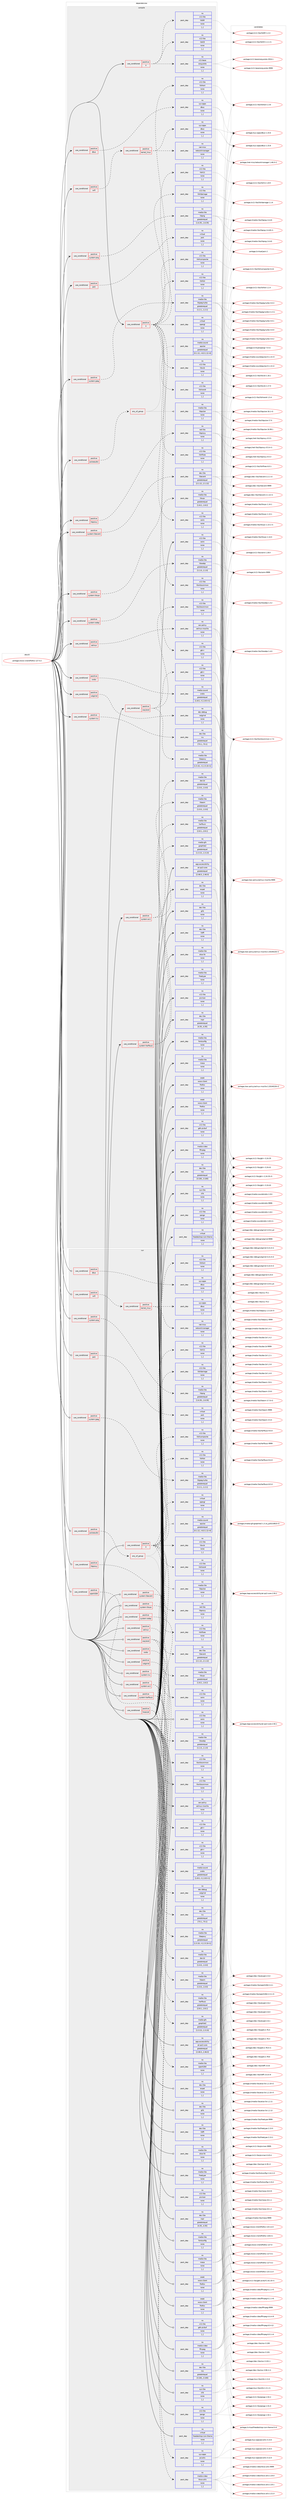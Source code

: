 digraph prolog {

# *************
# Graph options
# *************

newrank=true;
concentrate=true;
compound=true;
graph [rankdir=LR,fontname=Helvetica,fontsize=10,ranksep=1.5];#, ranksep=2.5, nodesep=0.2];
edge  [arrowhead=vee];
node  [fontname=Helvetica,fontsize=10];

# **********
# The ebuild
# **********

subgraph cluster_leftcol {
color=gray;
rank=same;
label=<<i>ebuild</i>>;
id [label="portage://www-client/firefox-127.0.2", color=red, width=4, href="../www-client/firefox-127.0.2.svg"];
}

# ****************
# The dependencies
# ****************

subgraph cluster_midcol {
color=gray;
label=<<i>dependencies</i>>;
subgraph cluster_compile {
fillcolor="#eeeeee";
style=filled;
label=<<i>compile</i>>;
subgraph cond117070 {
dependency440176 [label=<<TABLE BORDER="0" CELLBORDER="1" CELLSPACING="0" CELLPADDING="4"><TR><TD ROWSPAN="3" CELLPADDING="10">use_conditional</TD></TR><TR><TD>positive</TD></TR><TR><TD>X</TD></TR></TABLE>>, shape=none, color=red];
subgraph pack319832 {
dependency440177 [label=<<TABLE BORDER="0" CELLBORDER="1" CELLSPACING="0" CELLPADDING="4" WIDTH="220"><TR><TD ROWSPAN="6" CELLPADDING="30">pack_dep</TD></TR><TR><TD WIDTH="110">no</TD></TR><TR><TD>virtual</TD></TR><TR><TD>opengl</TD></TR><TR><TD>none</TD></TR><TR><TD>[,,]</TD></TR></TABLE>>, shape=none, color=blue];
}
dependency440176:e -> dependency440177:w [weight=20,style="dashed",arrowhead="vee"];
subgraph pack319833 {
dependency440178 [label=<<TABLE BORDER="0" CELLBORDER="1" CELLSPACING="0" CELLPADDING="4" WIDTH="220"><TR><TD ROWSPAN="6" CELLPADDING="30">pack_dep</TD></TR><TR><TD WIDTH="110">no</TD></TR><TR><TD>x11-libs</TD></TR><TR><TD>cairo</TD></TR><TR><TD>none</TD></TR><TR><TD>[,,]</TD></TR></TABLE>>, shape=none, color=blue];
}
dependency440176:e -> dependency440178:w [weight=20,style="dashed",arrowhead="vee"];
subgraph pack319834 {
dependency440179 [label=<<TABLE BORDER="0" CELLBORDER="1" CELLSPACING="0" CELLPADDING="4" WIDTH="220"><TR><TD ROWSPAN="6" CELLPADDING="30">pack_dep</TD></TR><TR><TD WIDTH="110">no</TD></TR><TR><TD>x11-libs</TD></TR><TR><TD>gtk+</TD></TR><TR><TD>none</TD></TR><TR><TD>[,,]</TD></TR></TABLE>>, shape=none, color=blue];
}
dependency440176:e -> dependency440179:w [weight=20,style="dashed",arrowhead="vee"];
subgraph pack319835 {
dependency440180 [label=<<TABLE BORDER="0" CELLBORDER="1" CELLSPACING="0" CELLPADDING="4" WIDTH="220"><TR><TD ROWSPAN="6" CELLPADDING="30">pack_dep</TD></TR><TR><TD WIDTH="110">no</TD></TR><TR><TD>x11-libs</TD></TR><TR><TD>libX11</TD></TR><TR><TD>none</TD></TR><TR><TD>[,,]</TD></TR></TABLE>>, shape=none, color=blue];
}
dependency440176:e -> dependency440180:w [weight=20,style="dashed",arrowhead="vee"];
subgraph pack319836 {
dependency440181 [label=<<TABLE BORDER="0" CELLBORDER="1" CELLSPACING="0" CELLPADDING="4" WIDTH="220"><TR><TD ROWSPAN="6" CELLPADDING="30">pack_dep</TD></TR><TR><TD WIDTH="110">no</TD></TR><TR><TD>x11-libs</TD></TR><TR><TD>libXcomposite</TD></TR><TR><TD>none</TD></TR><TR><TD>[,,]</TD></TR></TABLE>>, shape=none, color=blue];
}
dependency440176:e -> dependency440181:w [weight=20,style="dashed",arrowhead="vee"];
subgraph pack319837 {
dependency440182 [label=<<TABLE BORDER="0" CELLBORDER="1" CELLSPACING="0" CELLPADDING="4" WIDTH="220"><TR><TD ROWSPAN="6" CELLPADDING="30">pack_dep</TD></TR><TR><TD WIDTH="110">no</TD></TR><TR><TD>x11-libs</TD></TR><TR><TD>libXdamage</TD></TR><TR><TD>none</TD></TR><TR><TD>[,,]</TD></TR></TABLE>>, shape=none, color=blue];
}
dependency440176:e -> dependency440182:w [weight=20,style="dashed",arrowhead="vee"];
subgraph pack319838 {
dependency440183 [label=<<TABLE BORDER="0" CELLBORDER="1" CELLSPACING="0" CELLPADDING="4" WIDTH="220"><TR><TD ROWSPAN="6" CELLPADDING="30">pack_dep</TD></TR><TR><TD WIDTH="110">no</TD></TR><TR><TD>x11-libs</TD></TR><TR><TD>libXext</TD></TR><TR><TD>none</TD></TR><TR><TD>[,,]</TD></TR></TABLE>>, shape=none, color=blue];
}
dependency440176:e -> dependency440183:w [weight=20,style="dashed",arrowhead="vee"];
subgraph pack319839 {
dependency440184 [label=<<TABLE BORDER="0" CELLBORDER="1" CELLSPACING="0" CELLPADDING="4" WIDTH="220"><TR><TD ROWSPAN="6" CELLPADDING="30">pack_dep</TD></TR><TR><TD WIDTH="110">no</TD></TR><TR><TD>x11-libs</TD></TR><TR><TD>libXfixes</TD></TR><TR><TD>none</TD></TR><TR><TD>[,,]</TD></TR></TABLE>>, shape=none, color=blue];
}
dependency440176:e -> dependency440184:w [weight=20,style="dashed",arrowhead="vee"];
subgraph pack319840 {
dependency440185 [label=<<TABLE BORDER="0" CELLBORDER="1" CELLSPACING="0" CELLPADDING="4" WIDTH="220"><TR><TD ROWSPAN="6" CELLPADDING="30">pack_dep</TD></TR><TR><TD WIDTH="110">no</TD></TR><TR><TD>x11-libs</TD></TR><TR><TD>libxkbcommon</TD></TR><TR><TD>none</TD></TR><TR><TD>[,,]</TD></TR></TABLE>>, shape=none, color=blue];
}
dependency440176:e -> dependency440185:w [weight=20,style="dashed",arrowhead="vee"];
subgraph pack319841 {
dependency440186 [label=<<TABLE BORDER="0" CELLBORDER="1" CELLSPACING="0" CELLPADDING="4" WIDTH="220"><TR><TD ROWSPAN="6" CELLPADDING="30">pack_dep</TD></TR><TR><TD WIDTH="110">no</TD></TR><TR><TD>x11-libs</TD></TR><TR><TD>libXrandr</TD></TR><TR><TD>none</TD></TR><TR><TD>[,,]</TD></TR></TABLE>>, shape=none, color=blue];
}
dependency440176:e -> dependency440186:w [weight=20,style="dashed",arrowhead="vee"];
subgraph pack319842 {
dependency440187 [label=<<TABLE BORDER="0" CELLBORDER="1" CELLSPACING="0" CELLPADDING="4" WIDTH="220"><TR><TD ROWSPAN="6" CELLPADDING="30">pack_dep</TD></TR><TR><TD WIDTH="110">no</TD></TR><TR><TD>x11-libs</TD></TR><TR><TD>libXtst</TD></TR><TR><TD>none</TD></TR><TR><TD>[,,]</TD></TR></TABLE>>, shape=none, color=blue];
}
dependency440176:e -> dependency440187:w [weight=20,style="dashed",arrowhead="vee"];
subgraph pack319843 {
dependency440188 [label=<<TABLE BORDER="0" CELLBORDER="1" CELLSPACING="0" CELLPADDING="4" WIDTH="220"><TR><TD ROWSPAN="6" CELLPADDING="30">pack_dep</TD></TR><TR><TD WIDTH="110">no</TD></TR><TR><TD>x11-libs</TD></TR><TR><TD>libxcb</TD></TR><TR><TD>none</TD></TR><TR><TD>[,,]</TD></TR></TABLE>>, shape=none, color=blue];
}
dependency440176:e -> dependency440188:w [weight=20,style="dashed",arrowhead="vee"];
}
id:e -> dependency440176:w [weight=20,style="solid",arrowhead="vee"];
subgraph cond117071 {
dependency440189 [label=<<TABLE BORDER="0" CELLBORDER="1" CELLSPACING="0" CELLPADDING="4"><TR><TD ROWSPAN="3" CELLPADDING="10">use_conditional</TD></TR><TR><TD>positive</TD></TR><TR><TD>X</TD></TR></TABLE>>, shape=none, color=red];
subgraph pack319844 {
dependency440190 [label=<<TABLE BORDER="0" CELLBORDER="1" CELLSPACING="0" CELLPADDING="4" WIDTH="220"><TR><TD ROWSPAN="6" CELLPADDING="30">pack_dep</TD></TR><TR><TD WIDTH="110">no</TD></TR><TR><TD>x11-base</TD></TR><TR><TD>xorg-proto</TD></TR><TR><TD>none</TD></TR><TR><TD>[,,]</TD></TR></TABLE>>, shape=none, color=blue];
}
dependency440189:e -> dependency440190:w [weight=20,style="dashed",arrowhead="vee"];
subgraph pack319845 {
dependency440191 [label=<<TABLE BORDER="0" CELLBORDER="1" CELLSPACING="0" CELLPADDING="4" WIDTH="220"><TR><TD ROWSPAN="6" CELLPADDING="30">pack_dep</TD></TR><TR><TD WIDTH="110">no</TD></TR><TR><TD>x11-libs</TD></TR><TR><TD>libICE</TD></TR><TR><TD>none</TD></TR><TR><TD>[,,]</TD></TR></TABLE>>, shape=none, color=blue];
}
dependency440189:e -> dependency440191:w [weight=20,style="dashed",arrowhead="vee"];
subgraph pack319846 {
dependency440192 [label=<<TABLE BORDER="0" CELLBORDER="1" CELLSPACING="0" CELLPADDING="4" WIDTH="220"><TR><TD ROWSPAN="6" CELLPADDING="30">pack_dep</TD></TR><TR><TD WIDTH="110">no</TD></TR><TR><TD>x11-libs</TD></TR><TR><TD>libSM</TD></TR><TR><TD>none</TD></TR><TR><TD>[,,]</TD></TR></TABLE>>, shape=none, color=blue];
}
dependency440189:e -> dependency440192:w [weight=20,style="dashed",arrowhead="vee"];
}
id:e -> dependency440189:w [weight=20,style="solid",arrowhead="vee"];
subgraph cond117072 {
dependency440193 [label=<<TABLE BORDER="0" CELLBORDER="1" CELLSPACING="0" CELLPADDING="4"><TR><TD ROWSPAN="3" CELLPADDING="10">use_conditional</TD></TR><TR><TD>positive</TD></TR><TR><TD>dbus</TD></TR></TABLE>>, shape=none, color=red];
subgraph pack319847 {
dependency440194 [label=<<TABLE BORDER="0" CELLBORDER="1" CELLSPACING="0" CELLPADDING="4" WIDTH="220"><TR><TD ROWSPAN="6" CELLPADDING="30">pack_dep</TD></TR><TR><TD WIDTH="110">no</TD></TR><TR><TD>sys-apps</TD></TR><TR><TD>dbus</TD></TR><TR><TD>none</TD></TR><TR><TD>[,,]</TD></TR></TABLE>>, shape=none, color=blue];
}
dependency440193:e -> dependency440194:w [weight=20,style="dashed",arrowhead="vee"];
}
id:e -> dependency440193:w [weight=20,style="solid",arrowhead="vee"];
subgraph cond117073 {
dependency440195 [label=<<TABLE BORDER="0" CELLBORDER="1" CELLSPACING="0" CELLPADDING="4"><TR><TD ROWSPAN="3" CELLPADDING="10">use_conditional</TD></TR><TR><TD>positive</TD></TR><TR><TD>jack</TD></TR></TABLE>>, shape=none, color=red];
subgraph pack319848 {
dependency440196 [label=<<TABLE BORDER="0" CELLBORDER="1" CELLSPACING="0" CELLPADDING="4" WIDTH="220"><TR><TD ROWSPAN="6" CELLPADDING="30">pack_dep</TD></TR><TR><TD WIDTH="110">no</TD></TR><TR><TD>virtual</TD></TR><TR><TD>jack</TD></TR><TR><TD>none</TD></TR><TR><TD>[,,]</TD></TR></TABLE>>, shape=none, color=blue];
}
dependency440195:e -> dependency440196:w [weight=20,style="dashed",arrowhead="vee"];
}
id:e -> dependency440195:w [weight=20,style="solid",arrowhead="vee"];
subgraph cond117074 {
dependency440197 [label=<<TABLE BORDER="0" CELLBORDER="1" CELLSPACING="0" CELLPADDING="4"><TR><TD ROWSPAN="3" CELLPADDING="10">use_conditional</TD></TR><TR><TD>positive</TD></TR><TR><TD>libproxy</TD></TR></TABLE>>, shape=none, color=red];
subgraph pack319849 {
dependency440198 [label=<<TABLE BORDER="0" CELLBORDER="1" CELLSPACING="0" CELLPADDING="4" WIDTH="220"><TR><TD ROWSPAN="6" CELLPADDING="30">pack_dep</TD></TR><TR><TD WIDTH="110">no</TD></TR><TR><TD>net-libs</TD></TR><TR><TD>libproxy</TD></TR><TR><TD>none</TD></TR><TR><TD>[,,]</TD></TR></TABLE>>, shape=none, color=blue];
}
dependency440197:e -> dependency440198:w [weight=20,style="dashed",arrowhead="vee"];
}
id:e -> dependency440197:w [weight=20,style="solid",arrowhead="vee"];
subgraph cond117075 {
dependency440199 [label=<<TABLE BORDER="0" CELLBORDER="1" CELLSPACING="0" CELLPADDING="4"><TR><TD ROWSPAN="3" CELLPADDING="10">use_conditional</TD></TR><TR><TD>positive</TD></TR><TR><TD>pulseaudio</TD></TR></TABLE>>, shape=none, color=red];
subgraph any3062 {
dependency440200 [label=<<TABLE BORDER="0" CELLBORDER="1" CELLSPACING="0" CELLPADDING="4"><TR><TD CELLPADDING="10">any_of_group</TD></TR></TABLE>>, shape=none, color=red];subgraph pack319850 {
dependency440201 [label=<<TABLE BORDER="0" CELLBORDER="1" CELLSPACING="0" CELLPADDING="4" WIDTH="220"><TR><TD ROWSPAN="6" CELLPADDING="30">pack_dep</TD></TR><TR><TD WIDTH="110">no</TD></TR><TR><TD>media-libs</TD></TR><TR><TD>libpulse</TD></TR><TR><TD>none</TD></TR><TR><TD>[,,]</TD></TR></TABLE>>, shape=none, color=blue];
}
dependency440200:e -> dependency440201:w [weight=20,style="dotted",arrowhead="oinv"];
subgraph pack319851 {
dependency440202 [label=<<TABLE BORDER="0" CELLBORDER="1" CELLSPACING="0" CELLPADDING="4" WIDTH="220"><TR><TD ROWSPAN="6" CELLPADDING="30">pack_dep</TD></TR><TR><TD WIDTH="110">no</TD></TR><TR><TD>media-sound</TD></TR><TR><TD>apulse</TD></TR><TR><TD>greaterequal</TD></TR><TR><TD>[0.1.12,,-r4,0.1.12-r4]</TD></TR></TABLE>>, shape=none, color=blue];
}
dependency440200:e -> dependency440202:w [weight=20,style="dotted",arrowhead="oinv"];
}
dependency440199:e -> dependency440200:w [weight=20,style="dashed",arrowhead="vee"];
}
id:e -> dependency440199:w [weight=20,style="solid",arrowhead="vee"];
subgraph cond117076 {
dependency440203 [label=<<TABLE BORDER="0" CELLBORDER="1" CELLSPACING="0" CELLPADDING="4"><TR><TD ROWSPAN="3" CELLPADDING="10">use_conditional</TD></TR><TR><TD>positive</TD></TR><TR><TD>selinux</TD></TR></TABLE>>, shape=none, color=red];
subgraph pack319852 {
dependency440204 [label=<<TABLE BORDER="0" CELLBORDER="1" CELLSPACING="0" CELLPADDING="4" WIDTH="220"><TR><TD ROWSPAN="6" CELLPADDING="30">pack_dep</TD></TR><TR><TD WIDTH="110">no</TD></TR><TR><TD>sec-policy</TD></TR><TR><TD>selinux-mozilla</TD></TR><TR><TD>none</TD></TR><TR><TD>[,,]</TD></TR></TABLE>>, shape=none, color=blue];
}
dependency440203:e -> dependency440204:w [weight=20,style="dashed",arrowhead="vee"];
}
id:e -> dependency440203:w [weight=20,style="solid",arrowhead="vee"];
subgraph cond117077 {
dependency440205 [label=<<TABLE BORDER="0" CELLBORDER="1" CELLSPACING="0" CELLPADDING="4"><TR><TD ROWSPAN="3" CELLPADDING="10">use_conditional</TD></TR><TR><TD>positive</TD></TR><TR><TD>sndio</TD></TR></TABLE>>, shape=none, color=red];
subgraph pack319853 {
dependency440206 [label=<<TABLE BORDER="0" CELLBORDER="1" CELLSPACING="0" CELLPADDING="4" WIDTH="220"><TR><TD ROWSPAN="6" CELLPADDING="30">pack_dep</TD></TR><TR><TD WIDTH="110">no</TD></TR><TR><TD>media-sound</TD></TR><TR><TD>sndio</TD></TR><TR><TD>greaterequal</TD></TR><TR><TD>[1.8.0,,-r1,1.8.0-r1]</TD></TR></TABLE>>, shape=none, color=blue];
}
dependency440205:e -> dependency440206:w [weight=20,style="dashed",arrowhead="vee"];
}
id:e -> dependency440205:w [weight=20,style="solid",arrowhead="vee"];
subgraph cond117078 {
dependency440207 [label=<<TABLE BORDER="0" CELLBORDER="1" CELLSPACING="0" CELLPADDING="4"><TR><TD ROWSPAN="3" CELLPADDING="10">use_conditional</TD></TR><TR><TD>positive</TD></TR><TR><TD>system-av1</TD></TR></TABLE>>, shape=none, color=red];
subgraph pack319854 {
dependency440208 [label=<<TABLE BORDER="0" CELLBORDER="1" CELLSPACING="0" CELLPADDING="4" WIDTH="220"><TR><TD ROWSPAN="6" CELLPADDING="30">pack_dep</TD></TR><TR><TD WIDTH="110">no</TD></TR><TR><TD>media-libs</TD></TR><TR><TD>dav1d</TD></TR><TR><TD>greaterequal</TD></TR><TR><TD>[1.0.0,,,1.0.0]</TD></TR></TABLE>>, shape=none, color=blue];
}
dependency440207:e -> dependency440208:w [weight=20,style="dashed",arrowhead="vee"];
subgraph pack319855 {
dependency440209 [label=<<TABLE BORDER="0" CELLBORDER="1" CELLSPACING="0" CELLPADDING="4" WIDTH="220"><TR><TD ROWSPAN="6" CELLPADDING="30">pack_dep</TD></TR><TR><TD WIDTH="110">no</TD></TR><TR><TD>media-libs</TD></TR><TR><TD>libaom</TD></TR><TR><TD>greaterequal</TD></TR><TR><TD>[1.0.0,,,1.0.0]</TD></TR></TABLE>>, shape=none, color=blue];
}
dependency440207:e -> dependency440209:w [weight=20,style="dashed",arrowhead="vee"];
}
id:e -> dependency440207:w [weight=20,style="solid",arrowhead="vee"];
subgraph cond117079 {
dependency440210 [label=<<TABLE BORDER="0" CELLBORDER="1" CELLSPACING="0" CELLPADDING="4"><TR><TD ROWSPAN="3" CELLPADDING="10">use_conditional</TD></TR><TR><TD>positive</TD></TR><TR><TD>system-harfbuzz</TD></TR></TABLE>>, shape=none, color=red];
subgraph pack319856 {
dependency440211 [label=<<TABLE BORDER="0" CELLBORDER="1" CELLSPACING="0" CELLPADDING="4" WIDTH="220"><TR><TD ROWSPAN="6" CELLPADDING="30">pack_dep</TD></TR><TR><TD WIDTH="110">no</TD></TR><TR><TD>media-gfx</TD></TR><TR><TD>graphite2</TD></TR><TR><TD>greaterequal</TD></TR><TR><TD>[1.3.13,,,1.3.13]</TD></TR></TABLE>>, shape=none, color=blue];
}
dependency440210:e -> dependency440211:w [weight=20,style="dashed",arrowhead="vee"];
subgraph pack319857 {
dependency440212 [label=<<TABLE BORDER="0" CELLBORDER="1" CELLSPACING="0" CELLPADDING="4" WIDTH="220"><TR><TD ROWSPAN="6" CELLPADDING="30">pack_dep</TD></TR><TR><TD WIDTH="110">no</TD></TR><TR><TD>media-libs</TD></TR><TR><TD>harfbuzz</TD></TR><TR><TD>greaterequal</TD></TR><TR><TD>[2.8.1,,,2.8.1]</TD></TR></TABLE>>, shape=none, color=blue];
}
dependency440210:e -> dependency440212:w [weight=20,style="dashed",arrowhead="vee"];
}
id:e -> dependency440210:w [weight=20,style="solid",arrowhead="vee"];
subgraph cond117080 {
dependency440213 [label=<<TABLE BORDER="0" CELLBORDER="1" CELLSPACING="0" CELLPADDING="4"><TR><TD ROWSPAN="3" CELLPADDING="10">use_conditional</TD></TR><TR><TD>positive</TD></TR><TR><TD>system-icu</TD></TR></TABLE>>, shape=none, color=red];
subgraph pack319858 {
dependency440214 [label=<<TABLE BORDER="0" CELLBORDER="1" CELLSPACING="0" CELLPADDING="4" WIDTH="220"><TR><TD ROWSPAN="6" CELLPADDING="30">pack_dep</TD></TR><TR><TD WIDTH="110">no</TD></TR><TR><TD>dev-libs</TD></TR><TR><TD>icu</TD></TR><TR><TD>greaterequal</TD></TR><TR><TD>[73.1,,,73.1]</TD></TR></TABLE>>, shape=none, color=blue];
}
dependency440213:e -> dependency440214:w [weight=20,style="dashed",arrowhead="vee"];
}
id:e -> dependency440213:w [weight=20,style="solid",arrowhead="vee"];
subgraph cond117081 {
dependency440215 [label=<<TABLE BORDER="0" CELLBORDER="1" CELLSPACING="0" CELLPADDING="4"><TR><TD ROWSPAN="3" CELLPADDING="10">use_conditional</TD></TR><TR><TD>positive</TD></TR><TR><TD>system-jpeg</TD></TR></TABLE>>, shape=none, color=red];
subgraph pack319859 {
dependency440216 [label=<<TABLE BORDER="0" CELLBORDER="1" CELLSPACING="0" CELLPADDING="4" WIDTH="220"><TR><TD ROWSPAN="6" CELLPADDING="30">pack_dep</TD></TR><TR><TD WIDTH="110">no</TD></TR><TR><TD>media-libs</TD></TR><TR><TD>libjpeg-turbo</TD></TR><TR><TD>greaterequal</TD></TR><TR><TD>[1.2.1,,,1.2.1]</TD></TR></TABLE>>, shape=none, color=blue];
}
dependency440215:e -> dependency440216:w [weight=20,style="dashed",arrowhead="vee"];
}
id:e -> dependency440215:w [weight=20,style="solid",arrowhead="vee"];
subgraph cond117082 {
dependency440217 [label=<<TABLE BORDER="0" CELLBORDER="1" CELLSPACING="0" CELLPADDING="4"><TR><TD ROWSPAN="3" CELLPADDING="10">use_conditional</TD></TR><TR><TD>positive</TD></TR><TR><TD>system-libevent</TD></TR></TABLE>>, shape=none, color=red];
subgraph pack319860 {
dependency440218 [label=<<TABLE BORDER="0" CELLBORDER="1" CELLSPACING="0" CELLPADDING="4" WIDTH="220"><TR><TD ROWSPAN="6" CELLPADDING="30">pack_dep</TD></TR><TR><TD WIDTH="110">no</TD></TR><TR><TD>dev-libs</TD></TR><TR><TD>libevent</TD></TR><TR><TD>greaterequal</TD></TR><TR><TD>[2.1.12,,,2.1.12]</TD></TR></TABLE>>, shape=none, color=blue];
}
dependency440217:e -> dependency440218:w [weight=20,style="dashed",arrowhead="vee"];
}
id:e -> dependency440217:w [weight=20,style="solid",arrowhead="vee"];
subgraph cond117083 {
dependency440219 [label=<<TABLE BORDER="0" CELLBORDER="1" CELLSPACING="0" CELLPADDING="4"><TR><TD ROWSPAN="3" CELLPADDING="10">use_conditional</TD></TR><TR><TD>positive</TD></TR><TR><TD>system-libvpx</TD></TR></TABLE>>, shape=none, color=red];
subgraph pack319861 {
dependency440220 [label=<<TABLE BORDER="0" CELLBORDER="1" CELLSPACING="0" CELLPADDING="4" WIDTH="220"><TR><TD ROWSPAN="6" CELLPADDING="30">pack_dep</TD></TR><TR><TD WIDTH="110">no</TD></TR><TR><TD>media-libs</TD></TR><TR><TD>libvpx</TD></TR><TR><TD>greaterequal</TD></TR><TR><TD>[1.8.2,,,1.8.2]</TD></TR></TABLE>>, shape=none, color=blue];
}
dependency440219:e -> dependency440220:w [weight=20,style="dashed",arrowhead="vee"];
}
id:e -> dependency440219:w [weight=20,style="solid",arrowhead="vee"];
subgraph cond117084 {
dependency440221 [label=<<TABLE BORDER="0" CELLBORDER="1" CELLSPACING="0" CELLPADDING="4"><TR><TD ROWSPAN="3" CELLPADDING="10">use_conditional</TD></TR><TR><TD>positive</TD></TR><TR><TD>system-png</TD></TR></TABLE>>, shape=none, color=red];
subgraph pack319862 {
dependency440222 [label=<<TABLE BORDER="0" CELLBORDER="1" CELLSPACING="0" CELLPADDING="4" WIDTH="220"><TR><TD ROWSPAN="6" CELLPADDING="30">pack_dep</TD></TR><TR><TD WIDTH="110">no</TD></TR><TR><TD>media-libs</TD></TR><TR><TD>libpng</TD></TR><TR><TD>greaterequal</TD></TR><TR><TD>[1.6.35,,,1.6.35]</TD></TR></TABLE>>, shape=none, color=blue];
}
dependency440221:e -> dependency440222:w [weight=20,style="dashed",arrowhead="vee"];
}
id:e -> dependency440221:w [weight=20,style="solid",arrowhead="vee"];
subgraph cond117085 {
dependency440223 [label=<<TABLE BORDER="0" CELLBORDER="1" CELLSPACING="0" CELLPADDING="4"><TR><TD ROWSPAN="3" CELLPADDING="10">use_conditional</TD></TR><TR><TD>positive</TD></TR><TR><TD>system-webp</TD></TR></TABLE>>, shape=none, color=red];
subgraph pack319863 {
dependency440224 [label=<<TABLE BORDER="0" CELLBORDER="1" CELLSPACING="0" CELLPADDING="4" WIDTH="220"><TR><TD ROWSPAN="6" CELLPADDING="30">pack_dep</TD></TR><TR><TD WIDTH="110">no</TD></TR><TR><TD>media-libs</TD></TR><TR><TD>libwebp</TD></TR><TR><TD>greaterequal</TD></TR><TR><TD>[1.1.0,,,1.1.0]</TD></TR></TABLE>>, shape=none, color=blue];
}
dependency440223:e -> dependency440224:w [weight=20,style="dashed",arrowhead="vee"];
}
id:e -> dependency440223:w [weight=20,style="solid",arrowhead="vee"];
subgraph cond117086 {
dependency440225 [label=<<TABLE BORDER="0" CELLBORDER="1" CELLSPACING="0" CELLPADDING="4"><TR><TD ROWSPAN="3" CELLPADDING="10">use_conditional</TD></TR><TR><TD>positive</TD></TR><TR><TD>valgrind</TD></TR></TABLE>>, shape=none, color=red];
subgraph pack319864 {
dependency440226 [label=<<TABLE BORDER="0" CELLBORDER="1" CELLSPACING="0" CELLPADDING="4" WIDTH="220"><TR><TD ROWSPAN="6" CELLPADDING="30">pack_dep</TD></TR><TR><TD WIDTH="110">no</TD></TR><TR><TD>dev-debug</TD></TR><TR><TD>valgrind</TD></TR><TR><TD>none</TD></TR><TR><TD>[,,]</TD></TR></TABLE>>, shape=none, color=blue];
}
dependency440225:e -> dependency440226:w [weight=20,style="dashed",arrowhead="vee"];
}
id:e -> dependency440225:w [weight=20,style="solid",arrowhead="vee"];
subgraph cond117087 {
dependency440227 [label=<<TABLE BORDER="0" CELLBORDER="1" CELLSPACING="0" CELLPADDING="4"><TR><TD ROWSPAN="3" CELLPADDING="10">use_conditional</TD></TR><TR><TD>positive</TD></TR><TR><TD>wayland</TD></TR></TABLE>>, shape=none, color=red];
subgraph pack319865 {
dependency440228 [label=<<TABLE BORDER="0" CELLBORDER="1" CELLSPACING="0" CELLPADDING="4" WIDTH="220"><TR><TD ROWSPAN="6" CELLPADDING="30">pack_dep</TD></TR><TR><TD WIDTH="110">no</TD></TR><TR><TD>media-libs</TD></TR><TR><TD>libepoxy</TD></TR><TR><TD>greaterequal</TD></TR><TR><TD>[1.5.10,,-r1,1.5.10-r1]</TD></TR></TABLE>>, shape=none, color=blue];
}
dependency440227:e -> dependency440228:w [weight=20,style="dashed",arrowhead="vee"];
subgraph pack319866 {
dependency440229 [label=<<TABLE BORDER="0" CELLBORDER="1" CELLSPACING="0" CELLPADDING="4" WIDTH="220"><TR><TD ROWSPAN="6" CELLPADDING="30">pack_dep</TD></TR><TR><TD WIDTH="110">no</TD></TR><TR><TD>x11-libs</TD></TR><TR><TD>gtk+</TD></TR><TR><TD>none</TD></TR><TR><TD>[,,]</TD></TR></TABLE>>, shape=none, color=blue];
}
dependency440227:e -> dependency440229:w [weight=20,style="dashed",arrowhead="vee"];
subgraph pack319867 {
dependency440230 [label=<<TABLE BORDER="0" CELLBORDER="1" CELLSPACING="0" CELLPADDING="4" WIDTH="220"><TR><TD ROWSPAN="6" CELLPADDING="30">pack_dep</TD></TR><TR><TD WIDTH="110">no</TD></TR><TR><TD>x11-libs</TD></TR><TR><TD>libxkbcommon</TD></TR><TR><TD>none</TD></TR><TR><TD>[,,]</TD></TR></TABLE>>, shape=none, color=blue];
}
dependency440227:e -> dependency440230:w [weight=20,style="dashed",arrowhead="vee"];
}
id:e -> dependency440227:w [weight=20,style="solid",arrowhead="vee"];
subgraph cond117088 {
dependency440231 [label=<<TABLE BORDER="0" CELLBORDER="1" CELLSPACING="0" CELLPADDING="4"><TR><TD ROWSPAN="3" CELLPADDING="10">use_conditional</TD></TR><TR><TD>positive</TD></TR><TR><TD>wifi</TD></TR></TABLE>>, shape=none, color=red];
subgraph cond117089 {
dependency440232 [label=<<TABLE BORDER="0" CELLBORDER="1" CELLSPACING="0" CELLPADDING="4"><TR><TD ROWSPAN="3" CELLPADDING="10">use_conditional</TD></TR><TR><TD>positive</TD></TR><TR><TD>kernel_linux</TD></TR></TABLE>>, shape=none, color=red];
subgraph pack319868 {
dependency440233 [label=<<TABLE BORDER="0" CELLBORDER="1" CELLSPACING="0" CELLPADDING="4" WIDTH="220"><TR><TD ROWSPAN="6" CELLPADDING="30">pack_dep</TD></TR><TR><TD WIDTH="110">no</TD></TR><TR><TD>net-misc</TD></TR><TR><TD>networkmanager</TD></TR><TR><TD>none</TD></TR><TR><TD>[,,]</TD></TR></TABLE>>, shape=none, color=blue];
}
dependency440232:e -> dependency440233:w [weight=20,style="dashed",arrowhead="vee"];
subgraph pack319869 {
dependency440234 [label=<<TABLE BORDER="0" CELLBORDER="1" CELLSPACING="0" CELLPADDING="4" WIDTH="220"><TR><TD ROWSPAN="6" CELLPADDING="30">pack_dep</TD></TR><TR><TD WIDTH="110">no</TD></TR><TR><TD>sys-apps</TD></TR><TR><TD>dbus</TD></TR><TR><TD>none</TD></TR><TR><TD>[,,]</TD></TR></TABLE>>, shape=none, color=blue];
}
dependency440232:e -> dependency440234:w [weight=20,style="dashed",arrowhead="vee"];
}
dependency440231:e -> dependency440232:w [weight=20,style="dashed",arrowhead="vee"];
}
id:e -> dependency440231:w [weight=20,style="solid",arrowhead="vee"];
subgraph pack319870 {
dependency440235 [label=<<TABLE BORDER="0" CELLBORDER="1" CELLSPACING="0" CELLPADDING="4" WIDTH="220"><TR><TD ROWSPAN="6" CELLPADDING="30">pack_dep</TD></TR><TR><TD WIDTH="110">no</TD></TR><TR><TD>app-accessibility</TD></TR><TR><TD>at-spi2-core</TD></TR><TR><TD>greaterequal</TD></TR><TR><TD>[2.46.0,,,2.46.0]</TD></TR></TABLE>>, shape=none, color=blue];
}
id:e -> dependency440235:w [weight=20,style="solid",arrowhead="vee"];
subgraph pack319871 {
dependency440236 [label=<<TABLE BORDER="0" CELLBORDER="1" CELLSPACING="0" CELLPADDING="4" WIDTH="220"><TR><TD ROWSPAN="6" CELLPADDING="30">pack_dep</TD></TR><TR><TD WIDTH="110">no</TD></TR><TR><TD>dev-libs</TD></TR><TR><TD>expat</TD></TR><TR><TD>none</TD></TR><TR><TD>[,,]</TD></TR></TABLE>>, shape=none, color=blue];
}
id:e -> dependency440236:w [weight=20,style="solid",arrowhead="vee"];
subgraph pack319872 {
dependency440237 [label=<<TABLE BORDER="0" CELLBORDER="1" CELLSPACING="0" CELLPADDING="4" WIDTH="220"><TR><TD ROWSPAN="6" CELLPADDING="30">pack_dep</TD></TR><TR><TD WIDTH="110">no</TD></TR><TR><TD>dev-libs</TD></TR><TR><TD>glib</TD></TR><TR><TD>none</TD></TR><TR><TD>[,,]</TD></TR></TABLE>>, shape=none, color=blue];
}
id:e -> dependency440237:w [weight=20,style="solid",arrowhead="vee"];
subgraph pack319873 {
dependency440238 [label=<<TABLE BORDER="0" CELLBORDER="1" CELLSPACING="0" CELLPADDING="4" WIDTH="220"><TR><TD ROWSPAN="6" CELLPADDING="30">pack_dep</TD></TR><TR><TD WIDTH="110">no</TD></TR><TR><TD>dev-libs</TD></TR><TR><TD>libffi</TD></TR><TR><TD>none</TD></TR><TR><TD>[,,]</TD></TR></TABLE>>, shape=none, color=blue];
}
id:e -> dependency440238:w [weight=20,style="solid",arrowhead="vee"];
subgraph pack319874 {
dependency440239 [label=<<TABLE BORDER="0" CELLBORDER="1" CELLSPACING="0" CELLPADDING="4" WIDTH="220"><TR><TD ROWSPAN="6" CELLPADDING="30">pack_dep</TD></TR><TR><TD WIDTH="110">no</TD></TR><TR><TD>dev-libs</TD></TR><TR><TD>nspr</TD></TR><TR><TD>greaterequal</TD></TR><TR><TD>[4.35,,,4.35]</TD></TR></TABLE>>, shape=none, color=blue];
}
id:e -> dependency440239:w [weight=20,style="solid",arrowhead="vee"];
subgraph pack319875 {
dependency440240 [label=<<TABLE BORDER="0" CELLBORDER="1" CELLSPACING="0" CELLPADDING="4" WIDTH="220"><TR><TD ROWSPAN="6" CELLPADDING="30">pack_dep</TD></TR><TR><TD WIDTH="110">no</TD></TR><TR><TD>dev-libs</TD></TR><TR><TD>nss</TD></TR><TR><TD>greaterequal</TD></TR><TR><TD>[3.100,,,3.100]</TD></TR></TABLE>>, shape=none, color=blue];
}
id:e -> dependency440240:w [weight=20,style="solid",arrowhead="vee"];
subgraph pack319876 {
dependency440241 [label=<<TABLE BORDER="0" CELLBORDER="1" CELLSPACING="0" CELLPADDING="4" WIDTH="220"><TR><TD ROWSPAN="6" CELLPADDING="30">pack_dep</TD></TR><TR><TD WIDTH="110">no</TD></TR><TR><TD>media-libs</TD></TR><TR><TD>alsa-lib</TD></TR><TR><TD>none</TD></TR><TR><TD>[,,]</TD></TR></TABLE>>, shape=none, color=blue];
}
id:e -> dependency440241:w [weight=20,style="solid",arrowhead="vee"];
subgraph pack319877 {
dependency440242 [label=<<TABLE BORDER="0" CELLBORDER="1" CELLSPACING="0" CELLPADDING="4" WIDTH="220"><TR><TD ROWSPAN="6" CELLPADDING="30">pack_dep</TD></TR><TR><TD WIDTH="110">no</TD></TR><TR><TD>media-libs</TD></TR><TR><TD>fontconfig</TD></TR><TR><TD>none</TD></TR><TR><TD>[,,]</TD></TR></TABLE>>, shape=none, color=blue];
}
id:e -> dependency440242:w [weight=20,style="solid",arrowhead="vee"];
subgraph pack319878 {
dependency440243 [label=<<TABLE BORDER="0" CELLBORDER="1" CELLSPACING="0" CELLPADDING="4" WIDTH="220"><TR><TD ROWSPAN="6" CELLPADDING="30">pack_dep</TD></TR><TR><TD WIDTH="110">no</TD></TR><TR><TD>media-libs</TD></TR><TR><TD>freetype</TD></TR><TR><TD>none</TD></TR><TR><TD>[,,]</TD></TR></TABLE>>, shape=none, color=blue];
}
id:e -> dependency440243:w [weight=20,style="solid",arrowhead="vee"];
subgraph pack319879 {
dependency440244 [label=<<TABLE BORDER="0" CELLBORDER="1" CELLSPACING="0" CELLPADDING="4" WIDTH="220"><TR><TD ROWSPAN="6" CELLPADDING="30">pack_dep</TD></TR><TR><TD WIDTH="110">no</TD></TR><TR><TD>media-libs</TD></TR><TR><TD>mesa</TD></TR><TR><TD>none</TD></TR><TR><TD>[,,]</TD></TR></TABLE>>, shape=none, color=blue];
}
id:e -> dependency440244:w [weight=20,style="solid",arrowhead="vee"];
subgraph pack319880 {
dependency440245 [label=<<TABLE BORDER="0" CELLBORDER="1" CELLSPACING="0" CELLPADDING="4" WIDTH="220"><TR><TD ROWSPAN="6" CELLPADDING="30">pack_dep</TD></TR><TR><TD WIDTH="110">no</TD></TR><TR><TD>media-video</TD></TR><TR><TD>ffmpeg</TD></TR><TR><TD>none</TD></TR><TR><TD>[,,]</TD></TR></TABLE>>, shape=none, color=blue];
}
id:e -> dependency440245:w [weight=20,style="solid",arrowhead="vee"];
subgraph pack319881 {
dependency440246 [label=<<TABLE BORDER="0" CELLBORDER="1" CELLSPACING="0" CELLPADDING="4" WIDTH="220"><TR><TD ROWSPAN="6" CELLPADDING="30">pack_dep</TD></TR><TR><TD WIDTH="110">no</TD></TR><TR><TD>sys-libs</TD></TR><TR><TD>zlib</TD></TR><TR><TD>none</TD></TR><TR><TD>[,,]</TD></TR></TABLE>>, shape=none, color=blue];
}
id:e -> dependency440246:w [weight=20,style="solid",arrowhead="vee"];
subgraph pack319882 {
dependency440247 [label=<<TABLE BORDER="0" CELLBORDER="1" CELLSPACING="0" CELLPADDING="4" WIDTH="220"><TR><TD ROWSPAN="6" CELLPADDING="30">pack_dep</TD></TR><TR><TD WIDTH="110">no</TD></TR><TR><TD>virtual</TD></TR><TR><TD>freedesktop-icon-theme</TD></TR><TR><TD>none</TD></TR><TR><TD>[,,]</TD></TR></TABLE>>, shape=none, color=blue];
}
id:e -> dependency440247:w [weight=20,style="solid",arrowhead="vee"];
subgraph pack319883 {
dependency440248 [label=<<TABLE BORDER="0" CELLBORDER="1" CELLSPACING="0" CELLPADDING="4" WIDTH="220"><TR><TD ROWSPAN="6" CELLPADDING="30">pack_dep</TD></TR><TR><TD WIDTH="110">no</TD></TR><TR><TD>x11-libs</TD></TR><TR><TD>cairo</TD></TR><TR><TD>none</TD></TR><TR><TD>[,,]</TD></TR></TABLE>>, shape=none, color=blue];
}
id:e -> dependency440248:w [weight=20,style="solid",arrowhead="vee"];
subgraph pack319884 {
dependency440249 [label=<<TABLE BORDER="0" CELLBORDER="1" CELLSPACING="0" CELLPADDING="4" WIDTH="220"><TR><TD ROWSPAN="6" CELLPADDING="30">pack_dep</TD></TR><TR><TD WIDTH="110">no</TD></TR><TR><TD>x11-libs</TD></TR><TR><TD>gdk-pixbuf</TD></TR><TR><TD>none</TD></TR><TR><TD>[,,]</TD></TR></TABLE>>, shape=none, color=blue];
}
id:e -> dependency440249:w [weight=20,style="solid",arrowhead="vee"];
subgraph pack319885 {
dependency440250 [label=<<TABLE BORDER="0" CELLBORDER="1" CELLSPACING="0" CELLPADDING="4" WIDTH="220"><TR><TD ROWSPAN="6" CELLPADDING="30">pack_dep</TD></TR><TR><TD WIDTH="110">no</TD></TR><TR><TD>x11-libs</TD></TR><TR><TD>pango</TD></TR><TR><TD>none</TD></TR><TR><TD>[,,]</TD></TR></TABLE>>, shape=none, color=blue];
}
id:e -> dependency440250:w [weight=20,style="solid",arrowhead="vee"];
subgraph pack319886 {
dependency440251 [label=<<TABLE BORDER="0" CELLBORDER="1" CELLSPACING="0" CELLPADDING="4" WIDTH="220"><TR><TD ROWSPAN="6" CELLPADDING="30">pack_dep</TD></TR><TR><TD WIDTH="110">no</TD></TR><TR><TD>x11-libs</TD></TR><TR><TD>pixman</TD></TR><TR><TD>none</TD></TR><TR><TD>[,,]</TD></TR></TABLE>>, shape=none, color=blue];
}
id:e -> dependency440251:w [weight=20,style="solid",arrowhead="vee"];
subgraph pack319887 {
dependency440252 [label=<<TABLE BORDER="0" CELLBORDER="1" CELLSPACING="0" CELLPADDING="4" WIDTH="220"><TR><TD ROWSPAN="6" CELLPADDING="30">pack_dep</TD></TR><TR><TD WIDTH="110">weak</TD></TR><TR><TD>www-client</TD></TR><TR><TD>firefox</TD></TR><TR><TD>none</TD></TR><TR><TD>[,,]</TD></TR></TABLE>>, shape=none, color=blue];
}
id:e -> dependency440252:w [weight=20,style="solid",arrowhead="vee"];
subgraph pack319888 {
dependency440253 [label=<<TABLE BORDER="0" CELLBORDER="1" CELLSPACING="0" CELLPADDING="4" WIDTH="220"><TR><TD ROWSPAN="6" CELLPADDING="30">pack_dep</TD></TR><TR><TD WIDTH="110">weak</TD></TR><TR><TD>www-client</TD></TR><TR><TD>firefox</TD></TR><TR><TD>none</TD></TR><TR><TD>[,,]</TD></TR></TABLE>>, shape=none, color=blue];
}
id:e -> dependency440253:w [weight=20,style="solid",arrowhead="vee"];
}
subgraph cluster_compileandrun {
fillcolor="#eeeeee";
style=filled;
label=<<i>compile and run</i>>;
}
subgraph cluster_run {
fillcolor="#eeeeee";
style=filled;
label=<<i>run</i>>;
subgraph cond117090 {
dependency440254 [label=<<TABLE BORDER="0" CELLBORDER="1" CELLSPACING="0" CELLPADDING="4"><TR><TD ROWSPAN="3" CELLPADDING="10">use_conditional</TD></TR><TR><TD>positive</TD></TR><TR><TD>X</TD></TR></TABLE>>, shape=none, color=red];
subgraph pack319889 {
dependency440255 [label=<<TABLE BORDER="0" CELLBORDER="1" CELLSPACING="0" CELLPADDING="4" WIDTH="220"><TR><TD ROWSPAN="6" CELLPADDING="30">pack_dep</TD></TR><TR><TD WIDTH="110">no</TD></TR><TR><TD>virtual</TD></TR><TR><TD>opengl</TD></TR><TR><TD>none</TD></TR><TR><TD>[,,]</TD></TR></TABLE>>, shape=none, color=blue];
}
dependency440254:e -> dependency440255:w [weight=20,style="dashed",arrowhead="vee"];
subgraph pack319890 {
dependency440256 [label=<<TABLE BORDER="0" CELLBORDER="1" CELLSPACING="0" CELLPADDING="4" WIDTH="220"><TR><TD ROWSPAN="6" CELLPADDING="30">pack_dep</TD></TR><TR><TD WIDTH="110">no</TD></TR><TR><TD>x11-libs</TD></TR><TR><TD>cairo</TD></TR><TR><TD>none</TD></TR><TR><TD>[,,]</TD></TR></TABLE>>, shape=none, color=blue];
}
dependency440254:e -> dependency440256:w [weight=20,style="dashed",arrowhead="vee"];
subgraph pack319891 {
dependency440257 [label=<<TABLE BORDER="0" CELLBORDER="1" CELLSPACING="0" CELLPADDING="4" WIDTH="220"><TR><TD ROWSPAN="6" CELLPADDING="30">pack_dep</TD></TR><TR><TD WIDTH="110">no</TD></TR><TR><TD>x11-libs</TD></TR><TR><TD>gtk+</TD></TR><TR><TD>none</TD></TR><TR><TD>[,,]</TD></TR></TABLE>>, shape=none, color=blue];
}
dependency440254:e -> dependency440257:w [weight=20,style="dashed",arrowhead="vee"];
subgraph pack319892 {
dependency440258 [label=<<TABLE BORDER="0" CELLBORDER="1" CELLSPACING="0" CELLPADDING="4" WIDTH="220"><TR><TD ROWSPAN="6" CELLPADDING="30">pack_dep</TD></TR><TR><TD WIDTH="110">no</TD></TR><TR><TD>x11-libs</TD></TR><TR><TD>libX11</TD></TR><TR><TD>none</TD></TR><TR><TD>[,,]</TD></TR></TABLE>>, shape=none, color=blue];
}
dependency440254:e -> dependency440258:w [weight=20,style="dashed",arrowhead="vee"];
subgraph pack319893 {
dependency440259 [label=<<TABLE BORDER="0" CELLBORDER="1" CELLSPACING="0" CELLPADDING="4" WIDTH="220"><TR><TD ROWSPAN="6" CELLPADDING="30">pack_dep</TD></TR><TR><TD WIDTH="110">no</TD></TR><TR><TD>x11-libs</TD></TR><TR><TD>libXcomposite</TD></TR><TR><TD>none</TD></TR><TR><TD>[,,]</TD></TR></TABLE>>, shape=none, color=blue];
}
dependency440254:e -> dependency440259:w [weight=20,style="dashed",arrowhead="vee"];
subgraph pack319894 {
dependency440260 [label=<<TABLE BORDER="0" CELLBORDER="1" CELLSPACING="0" CELLPADDING="4" WIDTH="220"><TR><TD ROWSPAN="6" CELLPADDING="30">pack_dep</TD></TR><TR><TD WIDTH="110">no</TD></TR><TR><TD>x11-libs</TD></TR><TR><TD>libXdamage</TD></TR><TR><TD>none</TD></TR><TR><TD>[,,]</TD></TR></TABLE>>, shape=none, color=blue];
}
dependency440254:e -> dependency440260:w [weight=20,style="dashed",arrowhead="vee"];
subgraph pack319895 {
dependency440261 [label=<<TABLE BORDER="0" CELLBORDER="1" CELLSPACING="0" CELLPADDING="4" WIDTH="220"><TR><TD ROWSPAN="6" CELLPADDING="30">pack_dep</TD></TR><TR><TD WIDTH="110">no</TD></TR><TR><TD>x11-libs</TD></TR><TR><TD>libXext</TD></TR><TR><TD>none</TD></TR><TR><TD>[,,]</TD></TR></TABLE>>, shape=none, color=blue];
}
dependency440254:e -> dependency440261:w [weight=20,style="dashed",arrowhead="vee"];
subgraph pack319896 {
dependency440262 [label=<<TABLE BORDER="0" CELLBORDER="1" CELLSPACING="0" CELLPADDING="4" WIDTH="220"><TR><TD ROWSPAN="6" CELLPADDING="30">pack_dep</TD></TR><TR><TD WIDTH="110">no</TD></TR><TR><TD>x11-libs</TD></TR><TR><TD>libXfixes</TD></TR><TR><TD>none</TD></TR><TR><TD>[,,]</TD></TR></TABLE>>, shape=none, color=blue];
}
dependency440254:e -> dependency440262:w [weight=20,style="dashed",arrowhead="vee"];
subgraph pack319897 {
dependency440263 [label=<<TABLE BORDER="0" CELLBORDER="1" CELLSPACING="0" CELLPADDING="4" WIDTH="220"><TR><TD ROWSPAN="6" CELLPADDING="30">pack_dep</TD></TR><TR><TD WIDTH="110">no</TD></TR><TR><TD>x11-libs</TD></TR><TR><TD>libxkbcommon</TD></TR><TR><TD>none</TD></TR><TR><TD>[,,]</TD></TR></TABLE>>, shape=none, color=blue];
}
dependency440254:e -> dependency440263:w [weight=20,style="dashed",arrowhead="vee"];
subgraph pack319898 {
dependency440264 [label=<<TABLE BORDER="0" CELLBORDER="1" CELLSPACING="0" CELLPADDING="4" WIDTH="220"><TR><TD ROWSPAN="6" CELLPADDING="30">pack_dep</TD></TR><TR><TD WIDTH="110">no</TD></TR><TR><TD>x11-libs</TD></TR><TR><TD>libXrandr</TD></TR><TR><TD>none</TD></TR><TR><TD>[,,]</TD></TR></TABLE>>, shape=none, color=blue];
}
dependency440254:e -> dependency440264:w [weight=20,style="dashed",arrowhead="vee"];
subgraph pack319899 {
dependency440265 [label=<<TABLE BORDER="0" CELLBORDER="1" CELLSPACING="0" CELLPADDING="4" WIDTH="220"><TR><TD ROWSPAN="6" CELLPADDING="30">pack_dep</TD></TR><TR><TD WIDTH="110">no</TD></TR><TR><TD>x11-libs</TD></TR><TR><TD>libXtst</TD></TR><TR><TD>none</TD></TR><TR><TD>[,,]</TD></TR></TABLE>>, shape=none, color=blue];
}
dependency440254:e -> dependency440265:w [weight=20,style="dashed",arrowhead="vee"];
subgraph pack319900 {
dependency440266 [label=<<TABLE BORDER="0" CELLBORDER="1" CELLSPACING="0" CELLPADDING="4" WIDTH="220"><TR><TD ROWSPAN="6" CELLPADDING="30">pack_dep</TD></TR><TR><TD WIDTH="110">no</TD></TR><TR><TD>x11-libs</TD></TR><TR><TD>libxcb</TD></TR><TR><TD>none</TD></TR><TR><TD>[,,]</TD></TR></TABLE>>, shape=none, color=blue];
}
dependency440254:e -> dependency440266:w [weight=20,style="dashed",arrowhead="vee"];
}
id:e -> dependency440254:w [weight=20,style="solid",arrowhead="odot"];
subgraph cond117091 {
dependency440267 [label=<<TABLE BORDER="0" CELLBORDER="1" CELLSPACING="0" CELLPADDING="4"><TR><TD ROWSPAN="3" CELLPADDING="10">use_conditional</TD></TR><TR><TD>positive</TD></TR><TR><TD>dbus</TD></TR></TABLE>>, shape=none, color=red];
subgraph pack319901 {
dependency440268 [label=<<TABLE BORDER="0" CELLBORDER="1" CELLSPACING="0" CELLPADDING="4" WIDTH="220"><TR><TD ROWSPAN="6" CELLPADDING="30">pack_dep</TD></TR><TR><TD WIDTH="110">no</TD></TR><TR><TD>sys-apps</TD></TR><TR><TD>dbus</TD></TR><TR><TD>none</TD></TR><TR><TD>[,,]</TD></TR></TABLE>>, shape=none, color=blue];
}
dependency440267:e -> dependency440268:w [weight=20,style="dashed",arrowhead="vee"];
}
id:e -> dependency440267:w [weight=20,style="solid",arrowhead="odot"];
subgraph cond117092 {
dependency440269 [label=<<TABLE BORDER="0" CELLBORDER="1" CELLSPACING="0" CELLPADDING="4"><TR><TD ROWSPAN="3" CELLPADDING="10">use_conditional</TD></TR><TR><TD>positive</TD></TR><TR><TD>hwaccel</TD></TR></TABLE>>, shape=none, color=red];
subgraph pack319902 {
dependency440270 [label=<<TABLE BORDER="0" CELLBORDER="1" CELLSPACING="0" CELLPADDING="4" WIDTH="220"><TR><TD ROWSPAN="6" CELLPADDING="30">pack_dep</TD></TR><TR><TD WIDTH="110">no</TD></TR><TR><TD>media-video</TD></TR><TR><TD>libva-utils</TD></TR><TR><TD>none</TD></TR><TR><TD>[,,]</TD></TR></TABLE>>, shape=none, color=blue];
}
dependency440269:e -> dependency440270:w [weight=20,style="dashed",arrowhead="vee"];
subgraph pack319903 {
dependency440271 [label=<<TABLE BORDER="0" CELLBORDER="1" CELLSPACING="0" CELLPADDING="4" WIDTH="220"><TR><TD ROWSPAN="6" CELLPADDING="30">pack_dep</TD></TR><TR><TD WIDTH="110">no</TD></TR><TR><TD>sys-apps</TD></TR><TR><TD>pciutils</TD></TR><TR><TD>none</TD></TR><TR><TD>[,,]</TD></TR></TABLE>>, shape=none, color=blue];
}
dependency440269:e -> dependency440271:w [weight=20,style="dashed",arrowhead="vee"];
}
id:e -> dependency440269:w [weight=20,style="solid",arrowhead="odot"];
subgraph cond117093 {
dependency440272 [label=<<TABLE BORDER="0" CELLBORDER="1" CELLSPACING="0" CELLPADDING="4"><TR><TD ROWSPAN="3" CELLPADDING="10">use_conditional</TD></TR><TR><TD>positive</TD></TR><TR><TD>jack</TD></TR></TABLE>>, shape=none, color=red];
subgraph pack319904 {
dependency440273 [label=<<TABLE BORDER="0" CELLBORDER="1" CELLSPACING="0" CELLPADDING="4" WIDTH="220"><TR><TD ROWSPAN="6" CELLPADDING="30">pack_dep</TD></TR><TR><TD WIDTH="110">no</TD></TR><TR><TD>virtual</TD></TR><TR><TD>jack</TD></TR><TR><TD>none</TD></TR><TR><TD>[,,]</TD></TR></TABLE>>, shape=none, color=blue];
}
dependency440272:e -> dependency440273:w [weight=20,style="dashed",arrowhead="vee"];
}
id:e -> dependency440272:w [weight=20,style="solid",arrowhead="odot"];
subgraph cond117094 {
dependency440274 [label=<<TABLE BORDER="0" CELLBORDER="1" CELLSPACING="0" CELLPADDING="4"><TR><TD ROWSPAN="3" CELLPADDING="10">use_conditional</TD></TR><TR><TD>positive</TD></TR><TR><TD>libproxy</TD></TR></TABLE>>, shape=none, color=red];
subgraph pack319905 {
dependency440275 [label=<<TABLE BORDER="0" CELLBORDER="1" CELLSPACING="0" CELLPADDING="4" WIDTH="220"><TR><TD ROWSPAN="6" CELLPADDING="30">pack_dep</TD></TR><TR><TD WIDTH="110">no</TD></TR><TR><TD>net-libs</TD></TR><TR><TD>libproxy</TD></TR><TR><TD>none</TD></TR><TR><TD>[,,]</TD></TR></TABLE>>, shape=none, color=blue];
}
dependency440274:e -> dependency440275:w [weight=20,style="dashed",arrowhead="vee"];
}
id:e -> dependency440274:w [weight=20,style="solid",arrowhead="odot"];
subgraph cond117095 {
dependency440276 [label=<<TABLE BORDER="0" CELLBORDER="1" CELLSPACING="0" CELLPADDING="4"><TR><TD ROWSPAN="3" CELLPADDING="10">use_conditional</TD></TR><TR><TD>positive</TD></TR><TR><TD>openh264</TD></TR></TABLE>>, shape=none, color=red];
subgraph pack319906 {
dependency440277 [label=<<TABLE BORDER="0" CELLBORDER="1" CELLSPACING="0" CELLPADDING="4" WIDTH="220"><TR><TD ROWSPAN="6" CELLPADDING="30">pack_dep</TD></TR><TR><TD WIDTH="110">no</TD></TR><TR><TD>media-libs</TD></TR><TR><TD>openh264</TD></TR><TR><TD>none</TD></TR><TR><TD>[,,]</TD></TR></TABLE>>, shape=none, color=blue];
}
dependency440276:e -> dependency440277:w [weight=20,style="dashed",arrowhead="vee"];
}
id:e -> dependency440276:w [weight=20,style="solid",arrowhead="odot"];
subgraph cond117096 {
dependency440278 [label=<<TABLE BORDER="0" CELLBORDER="1" CELLSPACING="0" CELLPADDING="4"><TR><TD ROWSPAN="3" CELLPADDING="10">use_conditional</TD></TR><TR><TD>positive</TD></TR><TR><TD>pulseaudio</TD></TR></TABLE>>, shape=none, color=red];
subgraph any3063 {
dependency440279 [label=<<TABLE BORDER="0" CELLBORDER="1" CELLSPACING="0" CELLPADDING="4"><TR><TD CELLPADDING="10">any_of_group</TD></TR></TABLE>>, shape=none, color=red];subgraph pack319907 {
dependency440280 [label=<<TABLE BORDER="0" CELLBORDER="1" CELLSPACING="0" CELLPADDING="4" WIDTH="220"><TR><TD ROWSPAN="6" CELLPADDING="30">pack_dep</TD></TR><TR><TD WIDTH="110">no</TD></TR><TR><TD>media-libs</TD></TR><TR><TD>libpulse</TD></TR><TR><TD>none</TD></TR><TR><TD>[,,]</TD></TR></TABLE>>, shape=none, color=blue];
}
dependency440279:e -> dependency440280:w [weight=20,style="dotted",arrowhead="oinv"];
subgraph pack319908 {
dependency440281 [label=<<TABLE BORDER="0" CELLBORDER="1" CELLSPACING="0" CELLPADDING="4" WIDTH="220"><TR><TD ROWSPAN="6" CELLPADDING="30">pack_dep</TD></TR><TR><TD WIDTH="110">no</TD></TR><TR><TD>media-sound</TD></TR><TR><TD>apulse</TD></TR><TR><TD>greaterequal</TD></TR><TR><TD>[0.1.12,,-r4,0.1.12-r4]</TD></TR></TABLE>>, shape=none, color=blue];
}
dependency440279:e -> dependency440281:w [weight=20,style="dotted",arrowhead="oinv"];
}
dependency440278:e -> dependency440279:w [weight=20,style="dashed",arrowhead="vee"];
}
id:e -> dependency440278:w [weight=20,style="solid",arrowhead="odot"];
subgraph cond117097 {
dependency440282 [label=<<TABLE BORDER="0" CELLBORDER="1" CELLSPACING="0" CELLPADDING="4"><TR><TD ROWSPAN="3" CELLPADDING="10">use_conditional</TD></TR><TR><TD>positive</TD></TR><TR><TD>selinux</TD></TR></TABLE>>, shape=none, color=red];
subgraph pack319909 {
dependency440283 [label=<<TABLE BORDER="0" CELLBORDER="1" CELLSPACING="0" CELLPADDING="4" WIDTH="220"><TR><TD ROWSPAN="6" CELLPADDING="30">pack_dep</TD></TR><TR><TD WIDTH="110">no</TD></TR><TR><TD>sec-policy</TD></TR><TR><TD>selinux-mozilla</TD></TR><TR><TD>none</TD></TR><TR><TD>[,,]</TD></TR></TABLE>>, shape=none, color=blue];
}
dependency440282:e -> dependency440283:w [weight=20,style="dashed",arrowhead="vee"];
}
id:e -> dependency440282:w [weight=20,style="solid",arrowhead="odot"];
subgraph cond117098 {
dependency440284 [label=<<TABLE BORDER="0" CELLBORDER="1" CELLSPACING="0" CELLPADDING="4"><TR><TD ROWSPAN="3" CELLPADDING="10">use_conditional</TD></TR><TR><TD>positive</TD></TR><TR><TD>sndio</TD></TR></TABLE>>, shape=none, color=red];
subgraph pack319910 {
dependency440285 [label=<<TABLE BORDER="0" CELLBORDER="1" CELLSPACING="0" CELLPADDING="4" WIDTH="220"><TR><TD ROWSPAN="6" CELLPADDING="30">pack_dep</TD></TR><TR><TD WIDTH="110">no</TD></TR><TR><TD>media-sound</TD></TR><TR><TD>sndio</TD></TR><TR><TD>greaterequal</TD></TR><TR><TD>[1.8.0,,-r1,1.8.0-r1]</TD></TR></TABLE>>, shape=none, color=blue];
}
dependency440284:e -> dependency440285:w [weight=20,style="dashed",arrowhead="vee"];
}
id:e -> dependency440284:w [weight=20,style="solid",arrowhead="odot"];
subgraph cond117099 {
dependency440286 [label=<<TABLE BORDER="0" CELLBORDER="1" CELLSPACING="0" CELLPADDING="4"><TR><TD ROWSPAN="3" CELLPADDING="10">use_conditional</TD></TR><TR><TD>positive</TD></TR><TR><TD>system-av1</TD></TR></TABLE>>, shape=none, color=red];
subgraph pack319911 {
dependency440287 [label=<<TABLE BORDER="0" CELLBORDER="1" CELLSPACING="0" CELLPADDING="4" WIDTH="220"><TR><TD ROWSPAN="6" CELLPADDING="30">pack_dep</TD></TR><TR><TD WIDTH="110">no</TD></TR><TR><TD>media-libs</TD></TR><TR><TD>dav1d</TD></TR><TR><TD>greaterequal</TD></TR><TR><TD>[1.0.0,,,1.0.0]</TD></TR></TABLE>>, shape=none, color=blue];
}
dependency440286:e -> dependency440287:w [weight=20,style="dashed",arrowhead="vee"];
subgraph pack319912 {
dependency440288 [label=<<TABLE BORDER="0" CELLBORDER="1" CELLSPACING="0" CELLPADDING="4" WIDTH="220"><TR><TD ROWSPAN="6" CELLPADDING="30">pack_dep</TD></TR><TR><TD WIDTH="110">no</TD></TR><TR><TD>media-libs</TD></TR><TR><TD>libaom</TD></TR><TR><TD>greaterequal</TD></TR><TR><TD>[1.0.0,,,1.0.0]</TD></TR></TABLE>>, shape=none, color=blue];
}
dependency440286:e -> dependency440288:w [weight=20,style="dashed",arrowhead="vee"];
}
id:e -> dependency440286:w [weight=20,style="solid",arrowhead="odot"];
subgraph cond117100 {
dependency440289 [label=<<TABLE BORDER="0" CELLBORDER="1" CELLSPACING="0" CELLPADDING="4"><TR><TD ROWSPAN="3" CELLPADDING="10">use_conditional</TD></TR><TR><TD>positive</TD></TR><TR><TD>system-harfbuzz</TD></TR></TABLE>>, shape=none, color=red];
subgraph pack319913 {
dependency440290 [label=<<TABLE BORDER="0" CELLBORDER="1" CELLSPACING="0" CELLPADDING="4" WIDTH="220"><TR><TD ROWSPAN="6" CELLPADDING="30">pack_dep</TD></TR><TR><TD WIDTH="110">no</TD></TR><TR><TD>media-gfx</TD></TR><TR><TD>graphite2</TD></TR><TR><TD>greaterequal</TD></TR><TR><TD>[1.3.13,,,1.3.13]</TD></TR></TABLE>>, shape=none, color=blue];
}
dependency440289:e -> dependency440290:w [weight=20,style="dashed",arrowhead="vee"];
subgraph pack319914 {
dependency440291 [label=<<TABLE BORDER="0" CELLBORDER="1" CELLSPACING="0" CELLPADDING="4" WIDTH="220"><TR><TD ROWSPAN="6" CELLPADDING="30">pack_dep</TD></TR><TR><TD WIDTH="110">no</TD></TR><TR><TD>media-libs</TD></TR><TR><TD>harfbuzz</TD></TR><TR><TD>greaterequal</TD></TR><TR><TD>[2.8.1,,,2.8.1]</TD></TR></TABLE>>, shape=none, color=blue];
}
dependency440289:e -> dependency440291:w [weight=20,style="dashed",arrowhead="vee"];
}
id:e -> dependency440289:w [weight=20,style="solid",arrowhead="odot"];
subgraph cond117101 {
dependency440292 [label=<<TABLE BORDER="0" CELLBORDER="1" CELLSPACING="0" CELLPADDING="4"><TR><TD ROWSPAN="3" CELLPADDING="10">use_conditional</TD></TR><TR><TD>positive</TD></TR><TR><TD>system-icu</TD></TR></TABLE>>, shape=none, color=red];
subgraph pack319915 {
dependency440293 [label=<<TABLE BORDER="0" CELLBORDER="1" CELLSPACING="0" CELLPADDING="4" WIDTH="220"><TR><TD ROWSPAN="6" CELLPADDING="30">pack_dep</TD></TR><TR><TD WIDTH="110">no</TD></TR><TR><TD>dev-libs</TD></TR><TR><TD>icu</TD></TR><TR><TD>greaterequal</TD></TR><TR><TD>[73.1,,,73.1]</TD></TR></TABLE>>, shape=none, color=blue];
}
dependency440292:e -> dependency440293:w [weight=20,style="dashed",arrowhead="vee"];
}
id:e -> dependency440292:w [weight=20,style="solid",arrowhead="odot"];
subgraph cond117102 {
dependency440294 [label=<<TABLE BORDER="0" CELLBORDER="1" CELLSPACING="0" CELLPADDING="4"><TR><TD ROWSPAN="3" CELLPADDING="10">use_conditional</TD></TR><TR><TD>positive</TD></TR><TR><TD>system-jpeg</TD></TR></TABLE>>, shape=none, color=red];
subgraph pack319916 {
dependency440295 [label=<<TABLE BORDER="0" CELLBORDER="1" CELLSPACING="0" CELLPADDING="4" WIDTH="220"><TR><TD ROWSPAN="6" CELLPADDING="30">pack_dep</TD></TR><TR><TD WIDTH="110">no</TD></TR><TR><TD>media-libs</TD></TR><TR><TD>libjpeg-turbo</TD></TR><TR><TD>greaterequal</TD></TR><TR><TD>[1.2.1,,,1.2.1]</TD></TR></TABLE>>, shape=none, color=blue];
}
dependency440294:e -> dependency440295:w [weight=20,style="dashed",arrowhead="vee"];
}
id:e -> dependency440294:w [weight=20,style="solid",arrowhead="odot"];
subgraph cond117103 {
dependency440296 [label=<<TABLE BORDER="0" CELLBORDER="1" CELLSPACING="0" CELLPADDING="4"><TR><TD ROWSPAN="3" CELLPADDING="10">use_conditional</TD></TR><TR><TD>positive</TD></TR><TR><TD>system-libevent</TD></TR></TABLE>>, shape=none, color=red];
subgraph pack319917 {
dependency440297 [label=<<TABLE BORDER="0" CELLBORDER="1" CELLSPACING="0" CELLPADDING="4" WIDTH="220"><TR><TD ROWSPAN="6" CELLPADDING="30">pack_dep</TD></TR><TR><TD WIDTH="110">no</TD></TR><TR><TD>dev-libs</TD></TR><TR><TD>libevent</TD></TR><TR><TD>greaterequal</TD></TR><TR><TD>[2.1.12,,,2.1.12]</TD></TR></TABLE>>, shape=none, color=blue];
}
dependency440296:e -> dependency440297:w [weight=20,style="dashed",arrowhead="vee"];
}
id:e -> dependency440296:w [weight=20,style="solid",arrowhead="odot"];
subgraph cond117104 {
dependency440298 [label=<<TABLE BORDER="0" CELLBORDER="1" CELLSPACING="0" CELLPADDING="4"><TR><TD ROWSPAN="3" CELLPADDING="10">use_conditional</TD></TR><TR><TD>positive</TD></TR><TR><TD>system-libvpx</TD></TR></TABLE>>, shape=none, color=red];
subgraph pack319918 {
dependency440299 [label=<<TABLE BORDER="0" CELLBORDER="1" CELLSPACING="0" CELLPADDING="4" WIDTH="220"><TR><TD ROWSPAN="6" CELLPADDING="30">pack_dep</TD></TR><TR><TD WIDTH="110">no</TD></TR><TR><TD>media-libs</TD></TR><TR><TD>libvpx</TD></TR><TR><TD>greaterequal</TD></TR><TR><TD>[1.8.2,,,1.8.2]</TD></TR></TABLE>>, shape=none, color=blue];
}
dependency440298:e -> dependency440299:w [weight=20,style="dashed",arrowhead="vee"];
}
id:e -> dependency440298:w [weight=20,style="solid",arrowhead="odot"];
subgraph cond117105 {
dependency440300 [label=<<TABLE BORDER="0" CELLBORDER="1" CELLSPACING="0" CELLPADDING="4"><TR><TD ROWSPAN="3" CELLPADDING="10">use_conditional</TD></TR><TR><TD>positive</TD></TR><TR><TD>system-png</TD></TR></TABLE>>, shape=none, color=red];
subgraph pack319919 {
dependency440301 [label=<<TABLE BORDER="0" CELLBORDER="1" CELLSPACING="0" CELLPADDING="4" WIDTH="220"><TR><TD ROWSPAN="6" CELLPADDING="30">pack_dep</TD></TR><TR><TD WIDTH="110">no</TD></TR><TR><TD>media-libs</TD></TR><TR><TD>libpng</TD></TR><TR><TD>greaterequal</TD></TR><TR><TD>[1.6.35,,,1.6.35]</TD></TR></TABLE>>, shape=none, color=blue];
}
dependency440300:e -> dependency440301:w [weight=20,style="dashed",arrowhead="vee"];
}
id:e -> dependency440300:w [weight=20,style="solid",arrowhead="odot"];
subgraph cond117106 {
dependency440302 [label=<<TABLE BORDER="0" CELLBORDER="1" CELLSPACING="0" CELLPADDING="4"><TR><TD ROWSPAN="3" CELLPADDING="10">use_conditional</TD></TR><TR><TD>positive</TD></TR><TR><TD>system-webp</TD></TR></TABLE>>, shape=none, color=red];
subgraph pack319920 {
dependency440303 [label=<<TABLE BORDER="0" CELLBORDER="1" CELLSPACING="0" CELLPADDING="4" WIDTH="220"><TR><TD ROWSPAN="6" CELLPADDING="30">pack_dep</TD></TR><TR><TD WIDTH="110">no</TD></TR><TR><TD>media-libs</TD></TR><TR><TD>libwebp</TD></TR><TR><TD>greaterequal</TD></TR><TR><TD>[1.1.0,,,1.1.0]</TD></TR></TABLE>>, shape=none, color=blue];
}
dependency440302:e -> dependency440303:w [weight=20,style="dashed",arrowhead="vee"];
}
id:e -> dependency440302:w [weight=20,style="solid",arrowhead="odot"];
subgraph cond117107 {
dependency440304 [label=<<TABLE BORDER="0" CELLBORDER="1" CELLSPACING="0" CELLPADDING="4"><TR><TD ROWSPAN="3" CELLPADDING="10">use_conditional</TD></TR><TR><TD>positive</TD></TR><TR><TD>valgrind</TD></TR></TABLE>>, shape=none, color=red];
subgraph pack319921 {
dependency440305 [label=<<TABLE BORDER="0" CELLBORDER="1" CELLSPACING="0" CELLPADDING="4" WIDTH="220"><TR><TD ROWSPAN="6" CELLPADDING="30">pack_dep</TD></TR><TR><TD WIDTH="110">no</TD></TR><TR><TD>dev-debug</TD></TR><TR><TD>valgrind</TD></TR><TR><TD>none</TD></TR><TR><TD>[,,]</TD></TR></TABLE>>, shape=none, color=blue];
}
dependency440304:e -> dependency440305:w [weight=20,style="dashed",arrowhead="vee"];
}
id:e -> dependency440304:w [weight=20,style="solid",arrowhead="odot"];
subgraph cond117108 {
dependency440306 [label=<<TABLE BORDER="0" CELLBORDER="1" CELLSPACING="0" CELLPADDING="4"><TR><TD ROWSPAN="3" CELLPADDING="10">use_conditional</TD></TR><TR><TD>positive</TD></TR><TR><TD>wayland</TD></TR></TABLE>>, shape=none, color=red];
subgraph pack319922 {
dependency440307 [label=<<TABLE BORDER="0" CELLBORDER="1" CELLSPACING="0" CELLPADDING="4" WIDTH="220"><TR><TD ROWSPAN="6" CELLPADDING="30">pack_dep</TD></TR><TR><TD WIDTH="110">no</TD></TR><TR><TD>media-libs</TD></TR><TR><TD>libepoxy</TD></TR><TR><TD>greaterequal</TD></TR><TR><TD>[1.5.10,,-r1,1.5.10-r1]</TD></TR></TABLE>>, shape=none, color=blue];
}
dependency440306:e -> dependency440307:w [weight=20,style="dashed",arrowhead="vee"];
subgraph pack319923 {
dependency440308 [label=<<TABLE BORDER="0" CELLBORDER="1" CELLSPACING="0" CELLPADDING="4" WIDTH="220"><TR><TD ROWSPAN="6" CELLPADDING="30">pack_dep</TD></TR><TR><TD WIDTH="110">no</TD></TR><TR><TD>x11-libs</TD></TR><TR><TD>gtk+</TD></TR><TR><TD>none</TD></TR><TR><TD>[,,]</TD></TR></TABLE>>, shape=none, color=blue];
}
dependency440306:e -> dependency440308:w [weight=20,style="dashed",arrowhead="vee"];
subgraph pack319924 {
dependency440309 [label=<<TABLE BORDER="0" CELLBORDER="1" CELLSPACING="0" CELLPADDING="4" WIDTH="220"><TR><TD ROWSPAN="6" CELLPADDING="30">pack_dep</TD></TR><TR><TD WIDTH="110">no</TD></TR><TR><TD>x11-libs</TD></TR><TR><TD>libxkbcommon</TD></TR><TR><TD>none</TD></TR><TR><TD>[,,]</TD></TR></TABLE>>, shape=none, color=blue];
}
dependency440306:e -> dependency440309:w [weight=20,style="dashed",arrowhead="vee"];
}
id:e -> dependency440306:w [weight=20,style="solid",arrowhead="odot"];
subgraph cond117109 {
dependency440310 [label=<<TABLE BORDER="0" CELLBORDER="1" CELLSPACING="0" CELLPADDING="4"><TR><TD ROWSPAN="3" CELLPADDING="10">use_conditional</TD></TR><TR><TD>positive</TD></TR><TR><TD>wifi</TD></TR></TABLE>>, shape=none, color=red];
subgraph cond117110 {
dependency440311 [label=<<TABLE BORDER="0" CELLBORDER="1" CELLSPACING="0" CELLPADDING="4"><TR><TD ROWSPAN="3" CELLPADDING="10">use_conditional</TD></TR><TR><TD>positive</TD></TR><TR><TD>kernel_linux</TD></TR></TABLE>>, shape=none, color=red];
subgraph pack319925 {
dependency440312 [label=<<TABLE BORDER="0" CELLBORDER="1" CELLSPACING="0" CELLPADDING="4" WIDTH="220"><TR><TD ROWSPAN="6" CELLPADDING="30">pack_dep</TD></TR><TR><TD WIDTH="110">no</TD></TR><TR><TD>net-misc</TD></TR><TR><TD>networkmanager</TD></TR><TR><TD>none</TD></TR><TR><TD>[,,]</TD></TR></TABLE>>, shape=none, color=blue];
}
dependency440311:e -> dependency440312:w [weight=20,style="dashed",arrowhead="vee"];
subgraph pack319926 {
dependency440313 [label=<<TABLE BORDER="0" CELLBORDER="1" CELLSPACING="0" CELLPADDING="4" WIDTH="220"><TR><TD ROWSPAN="6" CELLPADDING="30">pack_dep</TD></TR><TR><TD WIDTH="110">no</TD></TR><TR><TD>sys-apps</TD></TR><TR><TD>dbus</TD></TR><TR><TD>none</TD></TR><TR><TD>[,,]</TD></TR></TABLE>>, shape=none, color=blue];
}
dependency440311:e -> dependency440313:w [weight=20,style="dashed",arrowhead="vee"];
}
dependency440310:e -> dependency440311:w [weight=20,style="dashed",arrowhead="vee"];
}
id:e -> dependency440310:w [weight=20,style="solid",arrowhead="odot"];
subgraph pack319927 {
dependency440314 [label=<<TABLE BORDER="0" CELLBORDER="1" CELLSPACING="0" CELLPADDING="4" WIDTH="220"><TR><TD ROWSPAN="6" CELLPADDING="30">pack_dep</TD></TR><TR><TD WIDTH="110">no</TD></TR><TR><TD>app-accessibility</TD></TR><TR><TD>at-spi2-core</TD></TR><TR><TD>greaterequal</TD></TR><TR><TD>[2.46.0,,,2.46.0]</TD></TR></TABLE>>, shape=none, color=blue];
}
id:e -> dependency440314:w [weight=20,style="solid",arrowhead="odot"];
subgraph pack319928 {
dependency440315 [label=<<TABLE BORDER="0" CELLBORDER="1" CELLSPACING="0" CELLPADDING="4" WIDTH="220"><TR><TD ROWSPAN="6" CELLPADDING="30">pack_dep</TD></TR><TR><TD WIDTH="110">no</TD></TR><TR><TD>dev-libs</TD></TR><TR><TD>expat</TD></TR><TR><TD>none</TD></TR><TR><TD>[,,]</TD></TR></TABLE>>, shape=none, color=blue];
}
id:e -> dependency440315:w [weight=20,style="solid",arrowhead="odot"];
subgraph pack319929 {
dependency440316 [label=<<TABLE BORDER="0" CELLBORDER="1" CELLSPACING="0" CELLPADDING="4" WIDTH="220"><TR><TD ROWSPAN="6" CELLPADDING="30">pack_dep</TD></TR><TR><TD WIDTH="110">no</TD></TR><TR><TD>dev-libs</TD></TR><TR><TD>glib</TD></TR><TR><TD>none</TD></TR><TR><TD>[,,]</TD></TR></TABLE>>, shape=none, color=blue];
}
id:e -> dependency440316:w [weight=20,style="solid",arrowhead="odot"];
subgraph pack319930 {
dependency440317 [label=<<TABLE BORDER="0" CELLBORDER="1" CELLSPACING="0" CELLPADDING="4" WIDTH="220"><TR><TD ROWSPAN="6" CELLPADDING="30">pack_dep</TD></TR><TR><TD WIDTH="110">no</TD></TR><TR><TD>dev-libs</TD></TR><TR><TD>libffi</TD></TR><TR><TD>none</TD></TR><TR><TD>[,,]</TD></TR></TABLE>>, shape=none, color=blue];
}
id:e -> dependency440317:w [weight=20,style="solid",arrowhead="odot"];
subgraph pack319931 {
dependency440318 [label=<<TABLE BORDER="0" CELLBORDER="1" CELLSPACING="0" CELLPADDING="4" WIDTH="220"><TR><TD ROWSPAN="6" CELLPADDING="30">pack_dep</TD></TR><TR><TD WIDTH="110">no</TD></TR><TR><TD>dev-libs</TD></TR><TR><TD>nspr</TD></TR><TR><TD>greaterequal</TD></TR><TR><TD>[4.35,,,4.35]</TD></TR></TABLE>>, shape=none, color=blue];
}
id:e -> dependency440318:w [weight=20,style="solid",arrowhead="odot"];
subgraph pack319932 {
dependency440319 [label=<<TABLE BORDER="0" CELLBORDER="1" CELLSPACING="0" CELLPADDING="4" WIDTH="220"><TR><TD ROWSPAN="6" CELLPADDING="30">pack_dep</TD></TR><TR><TD WIDTH="110">no</TD></TR><TR><TD>dev-libs</TD></TR><TR><TD>nss</TD></TR><TR><TD>greaterequal</TD></TR><TR><TD>[3.100,,,3.100]</TD></TR></TABLE>>, shape=none, color=blue];
}
id:e -> dependency440319:w [weight=20,style="solid",arrowhead="odot"];
subgraph pack319933 {
dependency440320 [label=<<TABLE BORDER="0" CELLBORDER="1" CELLSPACING="0" CELLPADDING="4" WIDTH="220"><TR><TD ROWSPAN="6" CELLPADDING="30">pack_dep</TD></TR><TR><TD WIDTH="110">no</TD></TR><TR><TD>media-libs</TD></TR><TR><TD>alsa-lib</TD></TR><TR><TD>none</TD></TR><TR><TD>[,,]</TD></TR></TABLE>>, shape=none, color=blue];
}
id:e -> dependency440320:w [weight=20,style="solid",arrowhead="odot"];
subgraph pack319934 {
dependency440321 [label=<<TABLE BORDER="0" CELLBORDER="1" CELLSPACING="0" CELLPADDING="4" WIDTH="220"><TR><TD ROWSPAN="6" CELLPADDING="30">pack_dep</TD></TR><TR><TD WIDTH="110">no</TD></TR><TR><TD>media-libs</TD></TR><TR><TD>fontconfig</TD></TR><TR><TD>none</TD></TR><TR><TD>[,,]</TD></TR></TABLE>>, shape=none, color=blue];
}
id:e -> dependency440321:w [weight=20,style="solid",arrowhead="odot"];
subgraph pack319935 {
dependency440322 [label=<<TABLE BORDER="0" CELLBORDER="1" CELLSPACING="0" CELLPADDING="4" WIDTH="220"><TR><TD ROWSPAN="6" CELLPADDING="30">pack_dep</TD></TR><TR><TD WIDTH="110">no</TD></TR><TR><TD>media-libs</TD></TR><TR><TD>freetype</TD></TR><TR><TD>none</TD></TR><TR><TD>[,,]</TD></TR></TABLE>>, shape=none, color=blue];
}
id:e -> dependency440322:w [weight=20,style="solid",arrowhead="odot"];
subgraph pack319936 {
dependency440323 [label=<<TABLE BORDER="0" CELLBORDER="1" CELLSPACING="0" CELLPADDING="4" WIDTH="220"><TR><TD ROWSPAN="6" CELLPADDING="30">pack_dep</TD></TR><TR><TD WIDTH="110">no</TD></TR><TR><TD>media-libs</TD></TR><TR><TD>mesa</TD></TR><TR><TD>none</TD></TR><TR><TD>[,,]</TD></TR></TABLE>>, shape=none, color=blue];
}
id:e -> dependency440323:w [weight=20,style="solid",arrowhead="odot"];
subgraph pack319937 {
dependency440324 [label=<<TABLE BORDER="0" CELLBORDER="1" CELLSPACING="0" CELLPADDING="4" WIDTH="220"><TR><TD ROWSPAN="6" CELLPADDING="30">pack_dep</TD></TR><TR><TD WIDTH="110">no</TD></TR><TR><TD>media-video</TD></TR><TR><TD>ffmpeg</TD></TR><TR><TD>none</TD></TR><TR><TD>[,,]</TD></TR></TABLE>>, shape=none, color=blue];
}
id:e -> dependency440324:w [weight=20,style="solid",arrowhead="odot"];
subgraph pack319938 {
dependency440325 [label=<<TABLE BORDER="0" CELLBORDER="1" CELLSPACING="0" CELLPADDING="4" WIDTH="220"><TR><TD ROWSPAN="6" CELLPADDING="30">pack_dep</TD></TR><TR><TD WIDTH="110">no</TD></TR><TR><TD>sys-libs</TD></TR><TR><TD>zlib</TD></TR><TR><TD>none</TD></TR><TR><TD>[,,]</TD></TR></TABLE>>, shape=none, color=blue];
}
id:e -> dependency440325:w [weight=20,style="solid",arrowhead="odot"];
subgraph pack319939 {
dependency440326 [label=<<TABLE BORDER="0" CELLBORDER="1" CELLSPACING="0" CELLPADDING="4" WIDTH="220"><TR><TD ROWSPAN="6" CELLPADDING="30">pack_dep</TD></TR><TR><TD WIDTH="110">no</TD></TR><TR><TD>virtual</TD></TR><TR><TD>freedesktop-icon-theme</TD></TR><TR><TD>none</TD></TR><TR><TD>[,,]</TD></TR></TABLE>>, shape=none, color=blue];
}
id:e -> dependency440326:w [weight=20,style="solid",arrowhead="odot"];
subgraph pack319940 {
dependency440327 [label=<<TABLE BORDER="0" CELLBORDER="1" CELLSPACING="0" CELLPADDING="4" WIDTH="220"><TR><TD ROWSPAN="6" CELLPADDING="30">pack_dep</TD></TR><TR><TD WIDTH="110">no</TD></TR><TR><TD>x11-libs</TD></TR><TR><TD>cairo</TD></TR><TR><TD>none</TD></TR><TR><TD>[,,]</TD></TR></TABLE>>, shape=none, color=blue];
}
id:e -> dependency440327:w [weight=20,style="solid",arrowhead="odot"];
subgraph pack319941 {
dependency440328 [label=<<TABLE BORDER="0" CELLBORDER="1" CELLSPACING="0" CELLPADDING="4" WIDTH="220"><TR><TD ROWSPAN="6" CELLPADDING="30">pack_dep</TD></TR><TR><TD WIDTH="110">no</TD></TR><TR><TD>x11-libs</TD></TR><TR><TD>gdk-pixbuf</TD></TR><TR><TD>none</TD></TR><TR><TD>[,,]</TD></TR></TABLE>>, shape=none, color=blue];
}
id:e -> dependency440328:w [weight=20,style="solid",arrowhead="odot"];
subgraph pack319942 {
dependency440329 [label=<<TABLE BORDER="0" CELLBORDER="1" CELLSPACING="0" CELLPADDING="4" WIDTH="220"><TR><TD ROWSPAN="6" CELLPADDING="30">pack_dep</TD></TR><TR><TD WIDTH="110">no</TD></TR><TR><TD>x11-libs</TD></TR><TR><TD>pango</TD></TR><TR><TD>none</TD></TR><TR><TD>[,,]</TD></TR></TABLE>>, shape=none, color=blue];
}
id:e -> dependency440329:w [weight=20,style="solid",arrowhead="odot"];
subgraph pack319943 {
dependency440330 [label=<<TABLE BORDER="0" CELLBORDER="1" CELLSPACING="0" CELLPADDING="4" WIDTH="220"><TR><TD ROWSPAN="6" CELLPADDING="30">pack_dep</TD></TR><TR><TD WIDTH="110">no</TD></TR><TR><TD>x11-libs</TD></TR><TR><TD>pixman</TD></TR><TR><TD>none</TD></TR><TR><TD>[,,]</TD></TR></TABLE>>, shape=none, color=blue];
}
id:e -> dependency440330:w [weight=20,style="solid",arrowhead="odot"];
subgraph pack319944 {
dependency440331 [label=<<TABLE BORDER="0" CELLBORDER="1" CELLSPACING="0" CELLPADDING="4" WIDTH="220"><TR><TD ROWSPAN="6" CELLPADDING="30">pack_dep</TD></TR><TR><TD WIDTH="110">weak</TD></TR><TR><TD>www-client</TD></TR><TR><TD>firefox</TD></TR><TR><TD>none</TD></TR><TR><TD>[,,]</TD></TR></TABLE>>, shape=none, color=blue];
}
id:e -> dependency440331:w [weight=20,style="solid",arrowhead="odot"];
subgraph pack319945 {
dependency440332 [label=<<TABLE BORDER="0" CELLBORDER="1" CELLSPACING="0" CELLPADDING="4" WIDTH="220"><TR><TD ROWSPAN="6" CELLPADDING="30">pack_dep</TD></TR><TR><TD WIDTH="110">weak</TD></TR><TR><TD>www-client</TD></TR><TR><TD>firefox</TD></TR><TR><TD>none</TD></TR><TR><TD>[,,]</TD></TR></TABLE>>, shape=none, color=blue];
}
id:e -> dependency440332:w [weight=20,style="solid",arrowhead="odot"];
}
}

# **************
# The candidates
# **************

subgraph cluster_choices {
rank=same;
color=gray;
label=<<i>candidates</i>>;

subgraph choice319832 {
color=black;
nodesep=1;
choice1181051141161179710847111112101110103108455546484511450 [label="portage://virtual/opengl-7.0-r2", color=red, width=4,href="../virtual/opengl-7.0-r2.svg"];
dependency440177:e -> choice1181051141161179710847111112101110103108455546484511450:w [style=dotted,weight="100"];
}
subgraph choice319833 {
color=black;
nodesep=1;
choice1204949451081059811547999710511411145494649564648 [label="portage://x11-libs/cairo-1.18.0", color=red, width=4,href="../x11-libs/cairo-1.18.0.svg"];
choice120494945108105981154799971051141114557575757 [label="portage://x11-libs/cairo-9999", color=red, width=4,href="../x11-libs/cairo-9999.svg"];
dependency440178:e -> choice1204949451081059811547999710511411145494649564648:w [style=dotted,weight="100"];
dependency440178:e -> choice120494945108105981154799971051141114557575757:w [style=dotted,weight="100"];
}
subgraph choice319834 {
color=black;
nodesep=1;
choice12049494510810598115471031161074345504650524651514511451 [label="portage://x11-libs/gtk+-2.24.33-r3", color=red, width=4,href="../x11-libs/gtk+-2.24.33-r3.svg"];
choice1204949451081059811547103116107434551465052465153 [label="portage://x11-libs/gtk+-3.24.35", color=red, width=4,href="../x11-libs/gtk+-3.24.35.svg"];
choice1204949451081059811547103116107434551465052465249 [label="portage://x11-libs/gtk+-3.24.41", color=red, width=4,href="../x11-libs/gtk+-3.24.41.svg"];
choice1204949451081059811547103116107434551465052465250 [label="portage://x11-libs/gtk+-3.24.42", color=red, width=4,href="../x11-libs/gtk+-3.24.42.svg"];
dependency440179:e -> choice12049494510810598115471031161074345504650524651514511451:w [style=dotted,weight="100"];
dependency440179:e -> choice1204949451081059811547103116107434551465052465153:w [style=dotted,weight="100"];
dependency440179:e -> choice1204949451081059811547103116107434551465052465249:w [style=dotted,weight="100"];
dependency440179:e -> choice1204949451081059811547103116107434551465052465250:w [style=dotted,weight="100"];
}
subgraph choice319835 {
color=black;
nodesep=1;
choice120494945108105981154710810598884949454946564657 [label="portage://x11-libs/libX11-1.8.9", color=red, width=4,href="../x11-libs/libX11-1.8.9.svg"];
dependency440180:e -> choice120494945108105981154710810598884949454946564657:w [style=dotted,weight="100"];
}
subgraph choice319836 {
color=black;
nodesep=1;
choice1204949451081059811547108105988899111109112111115105116101454846524654 [label="portage://x11-libs/libXcomposite-0.4.6", color=red, width=4,href="../x11-libs/libXcomposite-0.4.6.svg"];
dependency440181:e -> choice1204949451081059811547108105988899111109112111115105116101454846524654:w [style=dotted,weight="100"];
}
subgraph choice319837 {
color=black;
nodesep=1;
choice120494945108105981154710810598881009710997103101454946494654 [label="portage://x11-libs/libXdamage-1.1.6", color=red, width=4,href="../x11-libs/libXdamage-1.1.6.svg"];
dependency440182:e -> choice120494945108105981154710810598881009710997103101454946494654:w [style=dotted,weight="100"];
}
subgraph choice319838 {
color=black;
nodesep=1;
choice12049494510810598115471081059888101120116454946514654 [label="portage://x11-libs/libXext-1.3.6", color=red, width=4,href="../x11-libs/libXext-1.3.6.svg"];
dependency440183:e -> choice12049494510810598115471081059888101120116454946514654:w [style=dotted,weight="100"];
}
subgraph choice319839 {
color=black;
nodesep=1;
choice12049494510810598115471081059888102105120101115455446484649 [label="portage://x11-libs/libXfixes-6.0.1", color=red, width=4,href="../x11-libs/libXfixes-6.0.1.svg"];
dependency440184:e -> choice12049494510810598115471081059888102105120101115455446484649:w [style=dotted,weight="100"];
}
subgraph choice319840 {
color=black;
nodesep=1;
choice1204949451081059811547108105981201079899111109109111110454946554648 [label="portage://x11-libs/libxkbcommon-1.7.0", color=red, width=4,href="../x11-libs/libxkbcommon-1.7.0.svg"];
dependency440185:e -> choice1204949451081059811547108105981201079899111109109111110454946554648:w [style=dotted,weight="100"];
}
subgraph choice319841 {
color=black;
nodesep=1;
choice1204949451081059811547108105988811497110100114454946534652 [label="portage://x11-libs/libXrandr-1.5.4", color=red, width=4,href="../x11-libs/libXrandr-1.5.4.svg"];
dependency440186:e -> choice1204949451081059811547108105988811497110100114454946534652:w [style=dotted,weight="100"];
}
subgraph choice319842 {
color=black;
nodesep=1;
choice12049494510810598115471081059888116115116454946504652 [label="portage://x11-libs/libXtst-1.2.4", color=red, width=4,href="../x11-libs/libXtst-1.2.4.svg"];
dependency440187:e -> choice12049494510810598115471081059888116115116454946504652:w [style=dotted,weight="100"];
}
subgraph choice319843 {
color=black;
nodesep=1;
choice120494945108105981154710810598120999845494649544649 [label="portage://x11-libs/libxcb-1.16.1", color=red, width=4,href="../x11-libs/libxcb-1.16.1.svg"];
choice120494945108105981154710810598120999845494649554648 [label="portage://x11-libs/libxcb-1.17.0", color=red, width=4,href="../x11-libs/libxcb-1.17.0.svg"];
dependency440188:e -> choice120494945108105981154710810598120999845494649544649:w [style=dotted,weight="100"];
dependency440188:e -> choice120494945108105981154710810598120999845494649554648:w [style=dotted,weight="100"];
}
subgraph choice319844 {
color=black;
nodesep=1;
choice1204949459897115101471201111141034511211411111611145504850524649 [label="portage://x11-base/xorg-proto-2024.1", color=red, width=4,href="../x11-base/xorg-proto-2024.1.svg"];
choice120494945989711510147120111114103451121141111161114557575757 [label="portage://x11-base/xorg-proto-9999", color=red, width=4,href="../x11-base/xorg-proto-9999.svg"];
dependency440190:e -> choice1204949459897115101471201111141034511211411111611145504850524649:w [style=dotted,weight="100"];
dependency440190:e -> choice120494945989711510147120111114103451121141111161114557575757:w [style=dotted,weight="100"];
}
subgraph choice319845 {
color=black;
nodesep=1;
choice1204949451081059811547108105987367694549464946494511449 [label="portage://x11-libs/libICE-1.1.1-r1", color=red, width=4,href="../x11-libs/libICE-1.1.1-r1.svg"];
dependency440191:e -> choice1204949451081059811547108105987367694549464946494511449:w [style=dotted,weight="100"];
}
subgraph choice319846 {
color=black;
nodesep=1;
choice1204949451081059811547108105988377454946504652 [label="portage://x11-libs/libSM-1.2.4", color=red, width=4,href="../x11-libs/libSM-1.2.4.svg"];
dependency440192:e -> choice1204949451081059811547108105988377454946504652:w [style=dotted,weight="100"];
}
subgraph choice319847 {
color=black;
nodesep=1;
choice1151211154597112112115471009811711545494649534654 [label="portage://sys-apps/dbus-1.15.6", color=red, width=4,href="../sys-apps/dbus-1.15.6.svg"];
choice1151211154597112112115471009811711545494649534656 [label="portage://sys-apps/dbus-1.15.8", color=red, width=4,href="../sys-apps/dbus-1.15.8.svg"];
dependency440194:e -> choice1151211154597112112115471009811711545494649534654:w [style=dotted,weight="100"];
dependency440194:e -> choice1151211154597112112115471009811711545494649534656:w [style=dotted,weight="100"];
}
subgraph choice319848 {
color=black;
nodesep=1;
choice118105114116117971084710697991074550 [label="portage://virtual/jack-2", color=red, width=4,href="../virtual/jack-2.svg"];
dependency440196:e -> choice118105114116117971084710697991074550:w [style=dotted,weight="100"];
}
subgraph choice319849 {
color=black;
nodesep=1;
choice11010111645108105981154710810598112114111120121454846534651 [label="portage://net-libs/libproxy-0.5.3", color=red, width=4,href="../net-libs/libproxy-0.5.3.svg"];
choice110101116451081059811547108105981121141111201214548465346524511449 [label="portage://net-libs/libproxy-0.5.4-r1", color=red, width=4,href="../net-libs/libproxy-0.5.4-r1.svg"];
choice11010111645108105981154710810598112114111120121454846534653 [label="portage://net-libs/libproxy-0.5.5", color=red, width=4,href="../net-libs/libproxy-0.5.5.svg"];
dependency440198:e -> choice11010111645108105981154710810598112114111120121454846534651:w [style=dotted,weight="100"];
dependency440198:e -> choice110101116451081059811547108105981121141111201214548465346524511449:w [style=dotted,weight="100"];
dependency440198:e -> choice11010111645108105981154710810598112114111120121454846534653:w [style=dotted,weight="100"];
}
subgraph choice319850 {
color=black;
nodesep=1;
choice109101100105974510810598115471081059811211710811510145495446494511450 [label="portage://media-libs/libpulse-16.1-r2", color=red, width=4,href="../media-libs/libpulse-16.1-r2.svg"];
choice10910110010597451081059811547108105981121171081151014549544657574649 [label="portage://media-libs/libpulse-16.99.1", color=red, width=4,href="../media-libs/libpulse-16.99.1.svg"];
choice10910110010597451081059811547108105981121171081151014549554648 [label="portage://media-libs/libpulse-17.0", color=red, width=4,href="../media-libs/libpulse-17.0.svg"];
dependency440201:e -> choice109101100105974510810598115471081059811211710811510145495446494511450:w [style=dotted,weight="100"];
dependency440201:e -> choice10910110010597451081059811547108105981121171081151014549544657574649:w [style=dotted,weight="100"];
dependency440201:e -> choice10910110010597451081059811547108105981121171081151014549554648:w [style=dotted,weight="100"];
}
subgraph choice319851 {
color=black;
nodesep=1;
choice10910110010597451151111171101004797112117108115101454846494649514511450 [label="portage://media-sound/apulse-0.1.13-r2", color=red, width=4,href="../media-sound/apulse-0.1.13-r2.svg"];
choice10910110010597451151111171101004797112117108115101454846494649514511451 [label="portage://media-sound/apulse-0.1.13-r3", color=red, width=4,href="../media-sound/apulse-0.1.13-r3.svg"];
dependency440202:e -> choice10910110010597451151111171101004797112117108115101454846494649514511450:w [style=dotted,weight="100"];
dependency440202:e -> choice10910110010597451151111171101004797112117108115101454846494649514511451:w [style=dotted,weight="100"];
}
subgraph choice319852 {
color=black;
nodesep=1;
choice11510199451121111081059912147115101108105110117120451091111221051081089745504650485052485050544511449 [label="portage://sec-policy/selinux-mozilla-2.20240226-r1", color=red, width=4,href="../sec-policy/selinux-mozilla-2.20240226-r1.svg"];
choice11510199451121111081059912147115101108105110117120451091111221051081089745504650485052485050544511450 [label="portage://sec-policy/selinux-mozilla-2.20240226-r2", color=red, width=4,href="../sec-policy/selinux-mozilla-2.20240226-r2.svg"];
choice1151019945112111108105991214711510110810511011712045109111122105108108974557575757 [label="portage://sec-policy/selinux-mozilla-9999", color=red, width=4,href="../sec-policy/selinux-mozilla-9999.svg"];
dependency440204:e -> choice11510199451121111081059912147115101108105110117120451091111221051081089745504650485052485050544511449:w [style=dotted,weight="100"];
dependency440204:e -> choice11510199451121111081059912147115101108105110117120451091111221051081089745504650485052485050544511450:w [style=dotted,weight="100"];
dependency440204:e -> choice1151019945112111108105991214711510110810511011712045109111122105108108974557575757:w [style=dotted,weight="100"];
}
subgraph choice319853 {
color=black;
nodesep=1;
choice109101100105974511511111711010047115110100105111454946564648 [label="portage://media-sound/sndio-1.8.0", color=red, width=4,href="../media-sound/sndio-1.8.0.svg"];
choice1091011001059745115111117110100471151101001051114549465646484511449 [label="portage://media-sound/sndio-1.8.0-r1", color=red, width=4,href="../media-sound/sndio-1.8.0-r1.svg"];
choice109101100105974511511111711010047115110100105111454946574648 [label="portage://media-sound/sndio-1.9.0", color=red, width=4,href="../media-sound/sndio-1.9.0.svg"];
choice1091011001059745115111117110100471151101001051114557575757 [label="portage://media-sound/sndio-9999", color=red, width=4,href="../media-sound/sndio-9999.svg"];
dependency440206:e -> choice109101100105974511511111711010047115110100105111454946564648:w [style=dotted,weight="100"];
dependency440206:e -> choice1091011001059745115111117110100471151101001051114549465646484511449:w [style=dotted,weight="100"];
dependency440206:e -> choice109101100105974511511111711010047115110100105111454946574648:w [style=dotted,weight="100"];
dependency440206:e -> choice1091011001059745115111117110100471151101001051114557575757:w [style=dotted,weight="100"];
}
subgraph choice319854 {
color=black;
nodesep=1;
choice109101100105974510810598115471009711849100454946504649 [label="portage://media-libs/dav1d-1.2.1", color=red, width=4,href="../media-libs/dav1d-1.2.1.svg"];
choice109101100105974510810598115471009711849100454946514648 [label="portage://media-libs/dav1d-1.3.0", color=red, width=4,href="../media-libs/dav1d-1.3.0.svg"];
choice109101100105974510810598115471009711849100454946524648 [label="portage://media-libs/dav1d-1.4.0", color=red, width=4,href="../media-libs/dav1d-1.4.0.svg"];
choice109101100105974510810598115471009711849100454946524649 [label="portage://media-libs/dav1d-1.4.1", color=red, width=4,href="../media-libs/dav1d-1.4.1.svg"];
choice109101100105974510810598115471009711849100454946524650 [label="portage://media-libs/dav1d-1.4.2", color=red, width=4,href="../media-libs/dav1d-1.4.2.svg"];
choice1091011001059745108105981154710097118491004557575757 [label="portage://media-libs/dav1d-9999", color=red, width=4,href="../media-libs/dav1d-9999.svg"];
dependency440208:e -> choice109101100105974510810598115471009711849100454946504649:w [style=dotted,weight="100"];
dependency440208:e -> choice109101100105974510810598115471009711849100454946514648:w [style=dotted,weight="100"];
dependency440208:e -> choice109101100105974510810598115471009711849100454946524648:w [style=dotted,weight="100"];
dependency440208:e -> choice109101100105974510810598115471009711849100454946524649:w [style=dotted,weight="100"];
dependency440208:e -> choice109101100105974510810598115471009711849100454946524650:w [style=dotted,weight="100"];
dependency440208:e -> choice1091011001059745108105981154710097118491004557575757:w [style=dotted,weight="100"];
}
subgraph choice319855 {
color=black;
nodesep=1;
choice109101100105974510810598115471081059897111109455146534648 [label="portage://media-libs/libaom-3.5.0", color=red, width=4,href="../media-libs/libaom-3.5.0.svg"];
choice1091011001059745108105981154710810598971111094551465546484511450 [label="portage://media-libs/libaom-3.7.0-r2", color=red, width=4,href="../media-libs/libaom-3.7.0-r2.svg"];
choice109101100105974510810598115471081059897111109455146564649 [label="portage://media-libs/libaom-3.8.1", color=red, width=4,href="../media-libs/libaom-3.8.1.svg"];
choice109101100105974510810598115471081059897111109455146574648 [label="portage://media-libs/libaom-3.9.0", color=red, width=4,href="../media-libs/libaom-3.9.0.svg"];
choice1091011001059745108105981154710810598971111094557575757 [label="portage://media-libs/libaom-9999", color=red, width=4,href="../media-libs/libaom-9999.svg"];
dependency440209:e -> choice109101100105974510810598115471081059897111109455146534648:w [style=dotted,weight="100"];
dependency440209:e -> choice1091011001059745108105981154710810598971111094551465546484511450:w [style=dotted,weight="100"];
dependency440209:e -> choice109101100105974510810598115471081059897111109455146564649:w [style=dotted,weight="100"];
dependency440209:e -> choice109101100105974510810598115471081059897111109455146574648:w [style=dotted,weight="100"];
dependency440209:e -> choice1091011001059745108105981154710810598971111094557575757:w [style=dotted,weight="100"];
}
subgraph choice319856 {
color=black;
nodesep=1;
choice1091011001059745103102120471031149711210410511610150454946514649529511250485049485649484511451 [label="portage://media-gfx/graphite2-1.3.14_p20210810-r3", color=red, width=4,href="../media-gfx/graphite2-1.3.14_p20210810-r3.svg"];
dependency440211:e -> choice1091011001059745103102120471031149711210410511610150454946514649529511250485049485649484511451:w [style=dotted,weight="100"];
}
subgraph choice319857 {
color=black;
nodesep=1;
choice109101100105974510810598115471049711410298117122122455646524648 [label="portage://media-libs/harfbuzz-8.4.0", color=red, width=4,href="../media-libs/harfbuzz-8.4.0.svg"];
choice109101100105974510810598115471049711410298117122122455646534648 [label="portage://media-libs/harfbuzz-8.5.0", color=red, width=4,href="../media-libs/harfbuzz-8.5.0.svg"];
choice109101100105974510810598115471049711410298117122122455746484648 [label="portage://media-libs/harfbuzz-9.0.0", color=red, width=4,href="../media-libs/harfbuzz-9.0.0.svg"];
choice1091011001059745108105981154710497114102981171221224557575757 [label="portage://media-libs/harfbuzz-9999", color=red, width=4,href="../media-libs/harfbuzz-9999.svg"];
dependency440212:e -> choice109101100105974510810598115471049711410298117122122455646524648:w [style=dotted,weight="100"];
dependency440212:e -> choice109101100105974510810598115471049711410298117122122455646534648:w [style=dotted,weight="100"];
dependency440212:e -> choice109101100105974510810598115471049711410298117122122455746484648:w [style=dotted,weight="100"];
dependency440212:e -> choice1091011001059745108105981154710497114102981171221224557575757:w [style=dotted,weight="100"];
}
subgraph choice319858 {
color=black;
nodesep=1;
choice100101118451081059811547105991174555524650 [label="portage://dev-libs/icu-74.2", color=red, width=4,href="../dev-libs/icu-74.2.svg"];
choice100101118451081059811547105991174555534649 [label="portage://dev-libs/icu-75.1", color=red, width=4,href="../dev-libs/icu-75.1.svg"];
dependency440214:e -> choice100101118451081059811547105991174555524650:w [style=dotted,weight="100"];
dependency440214:e -> choice100101118451081059811547105991174555534649:w [style=dotted,weight="100"];
}
subgraph choice319859 {
color=black;
nodesep=1;
choice109101100105974510810598115471081059810611210110345116117114981114550464946534649 [label="portage://media-libs/libjpeg-turbo-2.1.5.1", color=red, width=4,href="../media-libs/libjpeg-turbo-2.1.5.1.svg"];
choice10910110010597451081059811547108105981061121011034511611711498111455146484648 [label="portage://media-libs/libjpeg-turbo-3.0.0", color=red, width=4,href="../media-libs/libjpeg-turbo-3.0.0.svg"];
choice10910110010597451081059811547108105981061121011034511611711498111455146484649 [label="portage://media-libs/libjpeg-turbo-3.0.1", color=red, width=4,href="../media-libs/libjpeg-turbo-3.0.1.svg"];
choice10910110010597451081059811547108105981061121011034511611711498111455146484650 [label="portage://media-libs/libjpeg-turbo-3.0.2", color=red, width=4,href="../media-libs/libjpeg-turbo-3.0.2.svg"];
choice10910110010597451081059811547108105981061121011034511611711498111455146484651 [label="portage://media-libs/libjpeg-turbo-3.0.3", color=red, width=4,href="../media-libs/libjpeg-turbo-3.0.3.svg"];
dependency440216:e -> choice109101100105974510810598115471081059810611210110345116117114981114550464946534649:w [style=dotted,weight="100"];
dependency440216:e -> choice10910110010597451081059811547108105981061121011034511611711498111455146484648:w [style=dotted,weight="100"];
dependency440216:e -> choice10910110010597451081059811547108105981061121011034511611711498111455146484649:w [style=dotted,weight="100"];
dependency440216:e -> choice10910110010597451081059811547108105981061121011034511611711498111455146484650:w [style=dotted,weight="100"];
dependency440216:e -> choice10910110010597451081059811547108105981061121011034511611711498111455146484651:w [style=dotted,weight="100"];
}
subgraph choice319860 {
color=black;
nodesep=1;
choice10010111845108105981154710810598101118101110116455046494649504511449 [label="portage://dev-libs/libevent-2.1.12-r1", color=red, width=4,href="../dev-libs/libevent-2.1.12-r1.svg"];
choice100101118451081059811547108105981011181011101164550465046494511450 [label="portage://dev-libs/libevent-2.2.1-r2", color=red, width=4,href="../dev-libs/libevent-2.2.1-r2.svg"];
choice100101118451081059811547108105981011181011101164557575757 [label="portage://dev-libs/libevent-9999", color=red, width=4,href="../dev-libs/libevent-9999.svg"];
dependency440218:e -> choice10010111845108105981154710810598101118101110116455046494649504511449:w [style=dotted,weight="100"];
dependency440218:e -> choice100101118451081059811547108105981011181011101164550465046494511450:w [style=dotted,weight="100"];
dependency440218:e -> choice100101118451081059811547108105981011181011101164557575757:w [style=dotted,weight="100"];
}
subgraph choice319861 {
color=black;
nodesep=1;
choice109101100105974510810598115471081059811811212045494649514649 [label="portage://media-libs/libvpx-1.13.1", color=red, width=4,href="../media-libs/libvpx-1.13.1.svg"];
choice1091011001059745108105981154710810598118112120454946495146494511449 [label="portage://media-libs/libvpx-1.13.1-r1", color=red, width=4,href="../media-libs/libvpx-1.13.1-r1.svg"];
choice109101100105974510810598115471081059811811212045494649524648 [label="portage://media-libs/libvpx-1.14.0", color=red, width=4,href="../media-libs/libvpx-1.14.0.svg"];
choice109101100105974510810598115471081059811811212045494649524649 [label="portage://media-libs/libvpx-1.14.1", color=red, width=4,href="../media-libs/libvpx-1.14.1.svg"];
dependency440220:e -> choice109101100105974510810598115471081059811811212045494649514649:w [style=dotted,weight="100"];
dependency440220:e -> choice1091011001059745108105981154710810598118112120454946495146494511449:w [style=dotted,weight="100"];
dependency440220:e -> choice109101100105974510810598115471081059811811212045494649524648:w [style=dotted,weight="100"];
dependency440220:e -> choice109101100105974510810598115471081059811811212045494649524649:w [style=dotted,weight="100"];
}
subgraph choice319862 {
color=black;
nodesep=1;
choice1091011001059745108105981154710810598112110103454946544652484511449 [label="portage://media-libs/libpng-1.6.40-r1", color=red, width=4,href="../media-libs/libpng-1.6.40-r1.svg"];
choice109101100105974510810598115471081059811211010345494654465250 [label="portage://media-libs/libpng-1.6.42", color=red, width=4,href="../media-libs/libpng-1.6.42.svg"];
choice109101100105974510810598115471081059811211010345494654465251 [label="portage://media-libs/libpng-1.6.43", color=red, width=4,href="../media-libs/libpng-1.6.43.svg"];
dependency440222:e -> choice1091011001059745108105981154710810598112110103454946544652484511449:w [style=dotted,weight="100"];
dependency440222:e -> choice109101100105974510810598115471081059811211010345494654465250:w [style=dotted,weight="100"];
dependency440222:e -> choice109101100105974510810598115471081059811211010345494654465251:w [style=dotted,weight="100"];
}
subgraph choice319863 {
color=black;
nodesep=1;
choice109101100105974510810598115471081059811910198112454946514650 [label="portage://media-libs/libwebp-1.3.2", color=red, width=4,href="../media-libs/libwebp-1.3.2.svg"];
choice109101100105974510810598115471081059811910198112454946524648 [label="portage://media-libs/libwebp-1.4.0", color=red, width=4,href="../media-libs/libwebp-1.4.0.svg"];
dependency440224:e -> choice109101100105974510810598115471081059811910198112454946514650:w [style=dotted,weight="100"];
dependency440224:e -> choice109101100105974510810598115471081059811910198112454946524648:w [style=dotted,weight="100"];
}
subgraph choice319864 {
color=black;
nodesep=1;
choice10010111845100101981171034711897108103114105110100455146504946484511449 [label="portage://dev-debug/valgrind-3.21.0-r1", color=red, width=4,href="../dev-debug/valgrind-3.21.0-r1.svg"];
choice10010111845100101981171034711897108103114105110100455146504946484511450 [label="portage://dev-debug/valgrind-3.21.0-r2", color=red, width=4,href="../dev-debug/valgrind-3.21.0-r2.svg"];
choice10010111845100101981171034711897108103114105110100455146505046484511450 [label="portage://dev-debug/valgrind-3.22.0-r2", color=red, width=4,href="../dev-debug/valgrind-3.22.0-r2.svg"];
choice1001011184510010198117103471189710810311410511010045514650514648 [label="portage://dev-debug/valgrind-3.23.0", color=red, width=4,href="../dev-debug/valgrind-3.23.0.svg"];
choice10010111845100101981171034711897108103114105110100455146505146489511249 [label="portage://dev-debug/valgrind-3.23.0_p1", color=red, width=4,href="../dev-debug/valgrind-3.23.0_p1.svg"];
choice10010111845100101981171034711897108103114105110100455146505146489511250 [label="portage://dev-debug/valgrind-3.23.0_p2", color=red, width=4,href="../dev-debug/valgrind-3.23.0_p2.svg"];
choice100101118451001019811710347118971081031141051101004557575757 [label="portage://dev-debug/valgrind-9999", color=red, width=4,href="../dev-debug/valgrind-9999.svg"];
dependency440226:e -> choice10010111845100101981171034711897108103114105110100455146504946484511449:w [style=dotted,weight="100"];
dependency440226:e -> choice10010111845100101981171034711897108103114105110100455146504946484511450:w [style=dotted,weight="100"];
dependency440226:e -> choice10010111845100101981171034711897108103114105110100455146505046484511450:w [style=dotted,weight="100"];
dependency440226:e -> choice1001011184510010198117103471189710810311410511010045514650514648:w [style=dotted,weight="100"];
dependency440226:e -> choice10010111845100101981171034711897108103114105110100455146505146489511249:w [style=dotted,weight="100"];
dependency440226:e -> choice10010111845100101981171034711897108103114105110100455146505146489511250:w [style=dotted,weight="100"];
dependency440226:e -> choice100101118451001019811710347118971081031141051101004557575757:w [style=dotted,weight="100"];
}
subgraph choice319865 {
color=black;
nodesep=1;
choice1091011001059745108105981154710810598101112111120121454946534649484511451 [label="portage://media-libs/libepoxy-1.5.10-r3", color=red, width=4,href="../media-libs/libepoxy-1.5.10-r3.svg"];
choice10910110010597451081059811547108105981011121111201214557575757 [label="portage://media-libs/libepoxy-9999", color=red, width=4,href="../media-libs/libepoxy-9999.svg"];
dependency440228:e -> choice1091011001059745108105981154710810598101112111120121454946534649484511451:w [style=dotted,weight="100"];
dependency440228:e -> choice10910110010597451081059811547108105981011121111201214557575757:w [style=dotted,weight="100"];
}
subgraph choice319866 {
color=black;
nodesep=1;
choice12049494510810598115471031161074345504650524651514511451 [label="portage://x11-libs/gtk+-2.24.33-r3", color=red, width=4,href="../x11-libs/gtk+-2.24.33-r3.svg"];
choice1204949451081059811547103116107434551465052465153 [label="portage://x11-libs/gtk+-3.24.35", color=red, width=4,href="../x11-libs/gtk+-3.24.35.svg"];
choice1204949451081059811547103116107434551465052465249 [label="portage://x11-libs/gtk+-3.24.41", color=red, width=4,href="../x11-libs/gtk+-3.24.41.svg"];
choice1204949451081059811547103116107434551465052465250 [label="portage://x11-libs/gtk+-3.24.42", color=red, width=4,href="../x11-libs/gtk+-3.24.42.svg"];
dependency440229:e -> choice12049494510810598115471031161074345504650524651514511451:w [style=dotted,weight="100"];
dependency440229:e -> choice1204949451081059811547103116107434551465052465153:w [style=dotted,weight="100"];
dependency440229:e -> choice1204949451081059811547103116107434551465052465249:w [style=dotted,weight="100"];
dependency440229:e -> choice1204949451081059811547103116107434551465052465250:w [style=dotted,weight="100"];
}
subgraph choice319867 {
color=black;
nodesep=1;
choice1204949451081059811547108105981201079899111109109111110454946554648 [label="portage://x11-libs/libxkbcommon-1.7.0", color=red, width=4,href="../x11-libs/libxkbcommon-1.7.0.svg"];
dependency440230:e -> choice1204949451081059811547108105981201079899111109109111110454946554648:w [style=dotted,weight="100"];
}
subgraph choice319868 {
color=black;
nodesep=1;
choice1101011164510910511599471101011161191111141071099711097103101114454946525446484511449 [label="portage://net-misc/networkmanager-1.46.0-r1", color=red, width=4,href="../net-misc/networkmanager-1.46.0-r1.svg"];
dependency440233:e -> choice1101011164510910511599471101011161191111141071099711097103101114454946525446484511449:w [style=dotted,weight="100"];
}
subgraph choice319869 {
color=black;
nodesep=1;
choice1151211154597112112115471009811711545494649534654 [label="portage://sys-apps/dbus-1.15.6", color=red, width=4,href="../sys-apps/dbus-1.15.6.svg"];
choice1151211154597112112115471009811711545494649534656 [label="portage://sys-apps/dbus-1.15.8", color=red, width=4,href="../sys-apps/dbus-1.15.8.svg"];
dependency440234:e -> choice1151211154597112112115471009811711545494649534654:w [style=dotted,weight="100"];
dependency440234:e -> choice1151211154597112112115471009811711545494649534656:w [style=dotted,weight="100"];
}
subgraph choice319870 {
color=black;
nodesep=1;
choice97112112459799991011151151059810510810511612147971164511511210550459911111410145504653484649 [label="portage://app-accessibility/at-spi2-core-2.50.1", color=red, width=4,href="../app-accessibility/at-spi2-core-2.50.1.svg"];
choice97112112459799991011151151059810510810511612147971164511511210550459911111410145504653484650 [label="portage://app-accessibility/at-spi2-core-2.50.2", color=red, width=4,href="../app-accessibility/at-spi2-core-2.50.2.svg"];
dependency440235:e -> choice97112112459799991011151151059810510810511612147971164511511210550459911111410145504653484649:w [style=dotted,weight="100"];
dependency440235:e -> choice97112112459799991011151151059810510810511612147971164511511210550459911111410145504653484650:w [style=dotted,weight="100"];
}
subgraph choice319871 {
color=black;
nodesep=1;
choice10010111845108105981154710112011297116455046534648 [label="portage://dev-libs/expat-2.5.0", color=red, width=4,href="../dev-libs/expat-2.5.0.svg"];
choice10010111845108105981154710112011297116455046544648 [label="portage://dev-libs/expat-2.6.0", color=red, width=4,href="../dev-libs/expat-2.6.0.svg"];
choice10010111845108105981154710112011297116455046544649 [label="portage://dev-libs/expat-2.6.1", color=red, width=4,href="../dev-libs/expat-2.6.1.svg"];
choice10010111845108105981154710112011297116455046544650 [label="portage://dev-libs/expat-2.6.2", color=red, width=4,href="../dev-libs/expat-2.6.2.svg"];
dependency440236:e -> choice10010111845108105981154710112011297116455046534648:w [style=dotted,weight="100"];
dependency440236:e -> choice10010111845108105981154710112011297116455046544648:w [style=dotted,weight="100"];
dependency440236:e -> choice10010111845108105981154710112011297116455046544649:w [style=dotted,weight="100"];
dependency440236:e -> choice10010111845108105981154710112011297116455046544650:w [style=dotted,weight="100"];
}
subgraph choice319872 {
color=black;
nodesep=1;
choice1001011184510810598115471031081059845504655544652 [label="portage://dev-libs/glib-2.76.4", color=red, width=4,href="../dev-libs/glib-2.76.4.svg"];
choice1001011184510810598115471031081059845504655564651 [label="portage://dev-libs/glib-2.78.3", color=red, width=4,href="../dev-libs/glib-2.78.3.svg"];
choice10010111845108105981154710310810598455046555646524511449 [label="portage://dev-libs/glib-2.78.4-r1", color=red, width=4,href="../dev-libs/glib-2.78.4-r1.svg"];
choice1001011184510810598115471031081059845504655564654 [label="portage://dev-libs/glib-2.78.6", color=red, width=4,href="../dev-libs/glib-2.78.6.svg"];
dependency440237:e -> choice1001011184510810598115471031081059845504655544652:w [style=dotted,weight="100"];
dependency440237:e -> choice1001011184510810598115471031081059845504655564651:w [style=dotted,weight="100"];
dependency440237:e -> choice10010111845108105981154710310810598455046555646524511449:w [style=dotted,weight="100"];
dependency440237:e -> choice1001011184510810598115471031081059845504655564654:w [style=dotted,weight="100"];
}
subgraph choice319873 {
color=black;
nodesep=1;
choice100101118451081059811547108105981021021054551465246524511452 [label="portage://dev-libs/libffi-3.4.4-r4", color=red, width=4,href="../dev-libs/libffi-3.4.4-r4.svg"];
choice10010111845108105981154710810598102102105455146524654 [label="portage://dev-libs/libffi-3.4.6", color=red, width=4,href="../dev-libs/libffi-3.4.6.svg"];
dependency440238:e -> choice100101118451081059811547108105981021021054551465246524511452:w [style=dotted,weight="100"];
dependency440238:e -> choice10010111845108105981154710810598102102105455146524654:w [style=dotted,weight="100"];
}
subgraph choice319874 {
color=black;
nodesep=1;
choice10010111845108105981154711011511211445524651534511450 [label="portage://dev-libs/nspr-4.35-r2", color=red, width=4,href="../dev-libs/nspr-4.35-r2.svg"];
dependency440239:e -> choice10010111845108105981154711011511211445524651534511450:w [style=dotted,weight="100"];
}
subgraph choice319875 {
color=black;
nodesep=1;
choice100101118451081059811547110115115455146494848 [label="portage://dev-libs/nss-3.100", color=red, width=4,href="../dev-libs/nss-3.100.svg"];
choice100101118451081059811547110115115455146494849 [label="portage://dev-libs/nss-3.101", color=red, width=4,href="../dev-libs/nss-3.101.svg"];
choice1001011184510810598115471101151154551464948494649 [label="portage://dev-libs/nss-3.101.1", color=red, width=4,href="../dev-libs/nss-3.101.1.svg"];
choice100101118451081059811547110115115455146574846504511449 [label="portage://dev-libs/nss-3.90.2-r1", color=red, width=4,href="../dev-libs/nss-3.90.2-r1.svg"];
dependency440240:e -> choice100101118451081059811547110115115455146494848:w [style=dotted,weight="100"];
dependency440240:e -> choice100101118451081059811547110115115455146494849:w [style=dotted,weight="100"];
dependency440240:e -> choice1001011184510810598115471101151154551464948494649:w [style=dotted,weight="100"];
dependency440240:e -> choice100101118451081059811547110115115455146574846504511449:w [style=dotted,weight="100"];
}
subgraph choice319876 {
color=black;
nodesep=1;
choice1091011001059745108105981154797108115974510810598454946504649484511450 [label="portage://media-libs/alsa-lib-1.2.10-r2", color=red, width=4,href="../media-libs/alsa-lib-1.2.10-r2.svg"];
choice1091011001059745108105981154797108115974510810598454946504649484511451 [label="portage://media-libs/alsa-lib-1.2.10-r3", color=red, width=4,href="../media-libs/alsa-lib-1.2.10-r3.svg"];
choice109101100105974510810598115479710811597451081059845494650464949 [label="portage://media-libs/alsa-lib-1.2.11", color=red, width=4,href="../media-libs/alsa-lib-1.2.11.svg"];
choice109101100105974510810598115479710811597451081059845494650464950 [label="portage://media-libs/alsa-lib-1.2.12", color=red, width=4,href="../media-libs/alsa-lib-1.2.12.svg"];
dependency440241:e -> choice1091011001059745108105981154797108115974510810598454946504649484511450:w [style=dotted,weight="100"];
dependency440241:e -> choice1091011001059745108105981154797108115974510810598454946504649484511451:w [style=dotted,weight="100"];
dependency440241:e -> choice109101100105974510810598115479710811597451081059845494650464949:w [style=dotted,weight="100"];
dependency440241:e -> choice109101100105974510810598115479710811597451081059845494650464950:w [style=dotted,weight="100"];
}
subgraph choice319877 {
color=black;
nodesep=1;
choice1091011001059745108105981154710211111011699111110102105103455046495246504511451 [label="portage://media-libs/fontconfig-2.14.2-r3", color=red, width=4,href="../media-libs/fontconfig-2.14.2-r3.svg"];
choice109101100105974510810598115471021111101169911111010210510345504649534648 [label="portage://media-libs/fontconfig-2.15.0", color=red, width=4,href="../media-libs/fontconfig-2.15.0.svg"];
dependency440242:e -> choice1091011001059745108105981154710211111011699111110102105103455046495246504511451:w [style=dotted,weight="100"];
dependency440242:e -> choice109101100105974510810598115471021111101169911111010210510345504649534648:w [style=dotted,weight="100"];
}
subgraph choice319878 {
color=black;
nodesep=1;
choice1091011001059745108105981154710211410110111612111210145504649514648 [label="portage://media-libs/freetype-2.13.0", color=red, width=4,href="../media-libs/freetype-2.13.0.svg"];
choice1091011001059745108105981154710211410110111612111210145504649514650 [label="portage://media-libs/freetype-2.13.2", color=red, width=4,href="../media-libs/freetype-2.13.2.svg"];
choice109101100105974510810598115471021141011011161211121014557575757 [label="portage://media-libs/freetype-9999", color=red, width=4,href="../media-libs/freetype-9999.svg"];
dependency440243:e -> choice1091011001059745108105981154710211410110111612111210145504649514648:w [style=dotted,weight="100"];
dependency440243:e -> choice1091011001059745108105981154710211410110111612111210145504649514650:w [style=dotted,weight="100"];
dependency440243:e -> choice109101100105974510810598115471021141011011161211121014557575757:w [style=dotted,weight="100"];
}
subgraph choice319879 {
color=black;
nodesep=1;
choice109101100105974510810598115471091011159745505246484657 [label="portage://media-libs/mesa-24.0.9", color=red, width=4,href="../media-libs/mesa-24.0.9.svg"];
choice109101100105974510810598115471091011159745505246494649 [label="portage://media-libs/mesa-24.1.1", color=red, width=4,href="../media-libs/mesa-24.1.1.svg"];
choice109101100105974510810598115471091011159745505246494650 [label="portage://media-libs/mesa-24.1.2", color=red, width=4,href="../media-libs/mesa-24.1.2.svg"];
choice10910110010597451081059811547109101115974557575757 [label="portage://media-libs/mesa-9999", color=red, width=4,href="../media-libs/mesa-9999.svg"];
dependency440244:e -> choice109101100105974510810598115471091011159745505246484657:w [style=dotted,weight="100"];
dependency440244:e -> choice109101100105974510810598115471091011159745505246494649:w [style=dotted,weight="100"];
dependency440244:e -> choice109101100105974510810598115471091011159745505246494650:w [style=dotted,weight="100"];
dependency440244:e -> choice10910110010597451081059811547109101115974557575757:w [style=dotted,weight="100"];
}
subgraph choice319880 {
color=black;
nodesep=1;
choice1091011001059745118105100101111471021021091121011034552465246524511457 [label="portage://media-video/ffmpeg-4.4.4-r9", color=red, width=4,href="../media-video/ffmpeg-4.4.4-r9.svg"];
choice10910110010597451181051001011114710210210911210110345544648451144950 [label="portage://media-video/ffmpeg-6.0-r12", color=red, width=4,href="../media-video/ffmpeg-6.0-r12.svg"];
choice1091011001059745118105100101111471021021091121011034554464846494511452 [label="portage://media-video/ffmpeg-6.0.1-r4", color=red, width=4,href="../media-video/ffmpeg-6.0.1-r4.svg"];
choice1091011001059745118105100101111471021021091121011034554464946494511453 [label="portage://media-video/ffmpeg-6.1.1-r5", color=red, width=4,href="../media-video/ffmpeg-6.1.1-r5.svg"];
choice1091011001059745118105100101111471021021091121011034554464946494511454 [label="portage://media-video/ffmpeg-6.1.1-r6", color=red, width=4,href="../media-video/ffmpeg-6.1.1-r6.svg"];
choice1091011001059745118105100101111471021021091121011034557575757 [label="portage://media-video/ffmpeg-9999", color=red, width=4,href="../media-video/ffmpeg-9999.svg"];
dependency440245:e -> choice1091011001059745118105100101111471021021091121011034552465246524511457:w [style=dotted,weight="100"];
dependency440245:e -> choice10910110010597451181051001011114710210210911210110345544648451144950:w [style=dotted,weight="100"];
dependency440245:e -> choice1091011001059745118105100101111471021021091121011034554464846494511452:w [style=dotted,weight="100"];
dependency440245:e -> choice1091011001059745118105100101111471021021091121011034554464946494511453:w [style=dotted,weight="100"];
dependency440245:e -> choice1091011001059745118105100101111471021021091121011034554464946494511454:w [style=dotted,weight="100"];
dependency440245:e -> choice1091011001059745118105100101111471021021091121011034557575757:w [style=dotted,weight="100"];
}
subgraph choice319881 {
color=black;
nodesep=1;
choice11512111545108105981154712210810598454946514511452 [label="portage://sys-libs/zlib-1.3-r4", color=red, width=4,href="../sys-libs/zlib-1.3-r4.svg"];
choice115121115451081059811547122108105984549465146494511449 [label="portage://sys-libs/zlib-1.3.1-r1", color=red, width=4,href="../sys-libs/zlib-1.3.1-r1.svg"];
dependency440246:e -> choice11512111545108105981154712210810598454946514511452:w [style=dotted,weight="100"];
dependency440246:e -> choice115121115451081059811547122108105984549465146494511449:w [style=dotted,weight="100"];
}
subgraph choice319882 {
color=black;
nodesep=1;
choice118105114116117971084710211410110110010111510711611111245105991111104511610410110910145484511452 [label="portage://virtual/freedesktop-icon-theme-0-r4", color=red, width=4,href="../virtual/freedesktop-icon-theme-0-r4.svg"];
dependency440247:e -> choice118105114116117971084710211410110110010111510711611111245105991111104511610410110910145484511452:w [style=dotted,weight="100"];
}
subgraph choice319883 {
color=black;
nodesep=1;
choice1204949451081059811547999710511411145494649564648 [label="portage://x11-libs/cairo-1.18.0", color=red, width=4,href="../x11-libs/cairo-1.18.0.svg"];
choice120494945108105981154799971051141114557575757 [label="portage://x11-libs/cairo-9999", color=red, width=4,href="../x11-libs/cairo-9999.svg"];
dependency440248:e -> choice1204949451081059811547999710511411145494649564648:w [style=dotted,weight="100"];
dependency440248:e -> choice120494945108105981154799971051141114557575757:w [style=dotted,weight="100"];
}
subgraph choice319884 {
color=black;
nodesep=1;
choice1204949451081059811547103100107451121051209811710245504652504649484511449 [label="portage://x11-libs/gdk-pixbuf-2.42.10-r1", color=red, width=4,href="../x11-libs/gdk-pixbuf-2.42.10-r1.svg"];
dependency440249:e -> choice1204949451081059811547103100107451121051209811710245504652504649484511449:w [style=dotted,weight="100"];
}
subgraph choice319885 {
color=black;
nodesep=1;
choice12049494510810598115471129711010311145494653494648 [label="portage://x11-libs/pango-1.51.0", color=red, width=4,href="../x11-libs/pango-1.51.0.svg"];
choice12049494510810598115471129711010311145494653504649 [label="portage://x11-libs/pango-1.52.1", color=red, width=4,href="../x11-libs/pango-1.52.1.svg"];
choice12049494510810598115471129711010311145494653504650 [label="portage://x11-libs/pango-1.52.2", color=red, width=4,href="../x11-libs/pango-1.52.2.svg"];
dependency440250:e -> choice12049494510810598115471129711010311145494653494648:w [style=dotted,weight="100"];
dependency440250:e -> choice12049494510810598115471129711010311145494653504649:w [style=dotted,weight="100"];
dependency440250:e -> choice12049494510810598115471129711010311145494653504650:w [style=dotted,weight="100"];
}
subgraph choice319886 {
color=black;
nodesep=1;
choice12049494510810598115471121051201099711045484652514652 [label="portage://x11-libs/pixman-0.43.4", color=red, width=4,href="../x11-libs/pixman-0.43.4.svg"];
choice1204949451081059811547112105120109971104557575757 [label="portage://x11-libs/pixman-9999", color=red, width=4,href="../x11-libs/pixman-9999.svg"];
dependency440251:e -> choice12049494510810598115471121051201099711045484652514652:w [style=dotted,weight="100"];
dependency440251:e -> choice1204949451081059811547112105120109971104557575757:w [style=dotted,weight="100"];
}
subgraph choice319887 {
color=black;
nodesep=1;
choice119119119459910810510111011647102105114101102111120454949534649494648 [label="portage://www-client/firefox-115.11.0", color=red, width=4,href="../www-client/firefox-115.11.0.svg"];
choice119119119459910810510111011647102105114101102111120454949534649504648 [label="portage://www-client/firefox-115.12.0", color=red, width=4,href="../www-client/firefox-115.12.0.svg"];
choice1191191194599108105101110116471021051141011021111204549505446484649 [label="portage://www-client/firefox-126.0.1", color=red, width=4,href="../www-client/firefox-126.0.1.svg"];
choice119119119459910810510111011647102105114101102111120454950554648 [label="portage://www-client/firefox-127.0", color=red, width=4,href="../www-client/firefox-127.0.svg"];
choice1191191194599108105101110116471021051141011021111204549505546484649 [label="portage://www-client/firefox-127.0.1", color=red, width=4,href="../www-client/firefox-127.0.1.svg"];
choice1191191194599108105101110116471021051141011021111204549505546484650 [label="portage://www-client/firefox-127.0.2", color=red, width=4,href="../www-client/firefox-127.0.2.svg"];
dependency440252:e -> choice119119119459910810510111011647102105114101102111120454949534649494648:w [style=dotted,weight="100"];
dependency440252:e -> choice119119119459910810510111011647102105114101102111120454949534649504648:w [style=dotted,weight="100"];
dependency440252:e -> choice1191191194599108105101110116471021051141011021111204549505446484649:w [style=dotted,weight="100"];
dependency440252:e -> choice119119119459910810510111011647102105114101102111120454950554648:w [style=dotted,weight="100"];
dependency440252:e -> choice1191191194599108105101110116471021051141011021111204549505546484649:w [style=dotted,weight="100"];
dependency440252:e -> choice1191191194599108105101110116471021051141011021111204549505546484650:w [style=dotted,weight="100"];
}
subgraph choice319888 {
color=black;
nodesep=1;
choice119119119459910810510111011647102105114101102111120454949534649494648 [label="portage://www-client/firefox-115.11.0", color=red, width=4,href="../www-client/firefox-115.11.0.svg"];
choice119119119459910810510111011647102105114101102111120454949534649504648 [label="portage://www-client/firefox-115.12.0", color=red, width=4,href="../www-client/firefox-115.12.0.svg"];
choice1191191194599108105101110116471021051141011021111204549505446484649 [label="portage://www-client/firefox-126.0.1", color=red, width=4,href="../www-client/firefox-126.0.1.svg"];
choice119119119459910810510111011647102105114101102111120454950554648 [label="portage://www-client/firefox-127.0", color=red, width=4,href="../www-client/firefox-127.0.svg"];
choice1191191194599108105101110116471021051141011021111204549505546484649 [label="portage://www-client/firefox-127.0.1", color=red, width=4,href="../www-client/firefox-127.0.1.svg"];
choice1191191194599108105101110116471021051141011021111204549505546484650 [label="portage://www-client/firefox-127.0.2", color=red, width=4,href="../www-client/firefox-127.0.2.svg"];
dependency440253:e -> choice119119119459910810510111011647102105114101102111120454949534649494648:w [style=dotted,weight="100"];
dependency440253:e -> choice119119119459910810510111011647102105114101102111120454949534649504648:w [style=dotted,weight="100"];
dependency440253:e -> choice1191191194599108105101110116471021051141011021111204549505446484649:w [style=dotted,weight="100"];
dependency440253:e -> choice119119119459910810510111011647102105114101102111120454950554648:w [style=dotted,weight="100"];
dependency440253:e -> choice1191191194599108105101110116471021051141011021111204549505546484649:w [style=dotted,weight="100"];
dependency440253:e -> choice1191191194599108105101110116471021051141011021111204549505546484650:w [style=dotted,weight="100"];
}
subgraph choice319889 {
color=black;
nodesep=1;
choice1181051141161179710847111112101110103108455546484511450 [label="portage://virtual/opengl-7.0-r2", color=red, width=4,href="../virtual/opengl-7.0-r2.svg"];
dependency440255:e -> choice1181051141161179710847111112101110103108455546484511450:w [style=dotted,weight="100"];
}
subgraph choice319890 {
color=black;
nodesep=1;
choice1204949451081059811547999710511411145494649564648 [label="portage://x11-libs/cairo-1.18.0", color=red, width=4,href="../x11-libs/cairo-1.18.0.svg"];
choice120494945108105981154799971051141114557575757 [label="portage://x11-libs/cairo-9999", color=red, width=4,href="../x11-libs/cairo-9999.svg"];
dependency440256:e -> choice1204949451081059811547999710511411145494649564648:w [style=dotted,weight="100"];
dependency440256:e -> choice120494945108105981154799971051141114557575757:w [style=dotted,weight="100"];
}
subgraph choice319891 {
color=black;
nodesep=1;
choice12049494510810598115471031161074345504650524651514511451 [label="portage://x11-libs/gtk+-2.24.33-r3", color=red, width=4,href="../x11-libs/gtk+-2.24.33-r3.svg"];
choice1204949451081059811547103116107434551465052465153 [label="portage://x11-libs/gtk+-3.24.35", color=red, width=4,href="../x11-libs/gtk+-3.24.35.svg"];
choice1204949451081059811547103116107434551465052465249 [label="portage://x11-libs/gtk+-3.24.41", color=red, width=4,href="../x11-libs/gtk+-3.24.41.svg"];
choice1204949451081059811547103116107434551465052465250 [label="portage://x11-libs/gtk+-3.24.42", color=red, width=4,href="../x11-libs/gtk+-3.24.42.svg"];
dependency440257:e -> choice12049494510810598115471031161074345504650524651514511451:w [style=dotted,weight="100"];
dependency440257:e -> choice1204949451081059811547103116107434551465052465153:w [style=dotted,weight="100"];
dependency440257:e -> choice1204949451081059811547103116107434551465052465249:w [style=dotted,weight="100"];
dependency440257:e -> choice1204949451081059811547103116107434551465052465250:w [style=dotted,weight="100"];
}
subgraph choice319892 {
color=black;
nodesep=1;
choice120494945108105981154710810598884949454946564657 [label="portage://x11-libs/libX11-1.8.9", color=red, width=4,href="../x11-libs/libX11-1.8.9.svg"];
dependency440258:e -> choice120494945108105981154710810598884949454946564657:w [style=dotted,weight="100"];
}
subgraph choice319893 {
color=black;
nodesep=1;
choice1204949451081059811547108105988899111109112111115105116101454846524654 [label="portage://x11-libs/libXcomposite-0.4.6", color=red, width=4,href="../x11-libs/libXcomposite-0.4.6.svg"];
dependency440259:e -> choice1204949451081059811547108105988899111109112111115105116101454846524654:w [style=dotted,weight="100"];
}
subgraph choice319894 {
color=black;
nodesep=1;
choice120494945108105981154710810598881009710997103101454946494654 [label="portage://x11-libs/libXdamage-1.1.6", color=red, width=4,href="../x11-libs/libXdamage-1.1.6.svg"];
dependency440260:e -> choice120494945108105981154710810598881009710997103101454946494654:w [style=dotted,weight="100"];
}
subgraph choice319895 {
color=black;
nodesep=1;
choice12049494510810598115471081059888101120116454946514654 [label="portage://x11-libs/libXext-1.3.6", color=red, width=4,href="../x11-libs/libXext-1.3.6.svg"];
dependency440261:e -> choice12049494510810598115471081059888101120116454946514654:w [style=dotted,weight="100"];
}
subgraph choice319896 {
color=black;
nodesep=1;
choice12049494510810598115471081059888102105120101115455446484649 [label="portage://x11-libs/libXfixes-6.0.1", color=red, width=4,href="../x11-libs/libXfixes-6.0.1.svg"];
dependency440262:e -> choice12049494510810598115471081059888102105120101115455446484649:w [style=dotted,weight="100"];
}
subgraph choice319897 {
color=black;
nodesep=1;
choice1204949451081059811547108105981201079899111109109111110454946554648 [label="portage://x11-libs/libxkbcommon-1.7.0", color=red, width=4,href="../x11-libs/libxkbcommon-1.7.0.svg"];
dependency440263:e -> choice1204949451081059811547108105981201079899111109109111110454946554648:w [style=dotted,weight="100"];
}
subgraph choice319898 {
color=black;
nodesep=1;
choice1204949451081059811547108105988811497110100114454946534652 [label="portage://x11-libs/libXrandr-1.5.4", color=red, width=4,href="../x11-libs/libXrandr-1.5.4.svg"];
dependency440264:e -> choice1204949451081059811547108105988811497110100114454946534652:w [style=dotted,weight="100"];
}
subgraph choice319899 {
color=black;
nodesep=1;
choice12049494510810598115471081059888116115116454946504652 [label="portage://x11-libs/libXtst-1.2.4", color=red, width=4,href="../x11-libs/libXtst-1.2.4.svg"];
dependency440265:e -> choice12049494510810598115471081059888116115116454946504652:w [style=dotted,weight="100"];
}
subgraph choice319900 {
color=black;
nodesep=1;
choice120494945108105981154710810598120999845494649544649 [label="portage://x11-libs/libxcb-1.16.1", color=red, width=4,href="../x11-libs/libxcb-1.16.1.svg"];
choice120494945108105981154710810598120999845494649554648 [label="portage://x11-libs/libxcb-1.17.0", color=red, width=4,href="../x11-libs/libxcb-1.17.0.svg"];
dependency440266:e -> choice120494945108105981154710810598120999845494649544649:w [style=dotted,weight="100"];
dependency440266:e -> choice120494945108105981154710810598120999845494649554648:w [style=dotted,weight="100"];
}
subgraph choice319901 {
color=black;
nodesep=1;
choice1151211154597112112115471009811711545494649534654 [label="portage://sys-apps/dbus-1.15.6", color=red, width=4,href="../sys-apps/dbus-1.15.6.svg"];
choice1151211154597112112115471009811711545494649534656 [label="portage://sys-apps/dbus-1.15.8", color=red, width=4,href="../sys-apps/dbus-1.15.8.svg"];
dependency440268:e -> choice1151211154597112112115471009811711545494649534654:w [style=dotted,weight="100"];
dependency440268:e -> choice1151211154597112112115471009811711545494649534656:w [style=dotted,weight="100"];
}
subgraph choice319902 {
color=black;
nodesep=1;
choice10910110010597451181051001011114710810598118974511711610510811545504650484648 [label="portage://media-video/libva-utils-2.20.0", color=red, width=4,href="../media-video/libva-utils-2.20.0.svg"];
choice10910110010597451181051001011114710810598118974511711610510811545504650484649 [label="portage://media-video/libva-utils-2.20.1", color=red, width=4,href="../media-video/libva-utils-2.20.1.svg"];
choice10910110010597451181051001011114710810598118974511711610510811545504650494648 [label="portage://media-video/libva-utils-2.21.0", color=red, width=4,href="../media-video/libva-utils-2.21.0.svg"];
choice1091011001059745118105100101111471081059811897451171161051081154557575757 [label="portage://media-video/libva-utils-9999", color=red, width=4,href="../media-video/libva-utils-9999.svg"];
dependency440270:e -> choice10910110010597451181051001011114710810598118974511711610510811545504650484648:w [style=dotted,weight="100"];
dependency440270:e -> choice10910110010597451181051001011114710810598118974511711610510811545504650484649:w [style=dotted,weight="100"];
dependency440270:e -> choice10910110010597451181051001011114710810598118974511711610510811545504650494648:w [style=dotted,weight="100"];
dependency440270:e -> choice1091011001059745118105100101111471081059811897451171161051081154557575757:w [style=dotted,weight="100"];
}
subgraph choice319903 {
color=black;
nodesep=1;
choice1151211154597112112115471129910511711610510811545514649484648 [label="portage://sys-apps/pciutils-3.10.0", color=red, width=4,href="../sys-apps/pciutils-3.10.0.svg"];
choice1151211154597112112115471129910511711610510811545514649504648 [label="portage://sys-apps/pciutils-3.12.0", color=red, width=4,href="../sys-apps/pciutils-3.12.0.svg"];
choice1151211154597112112115471129910511711610510811545514649514648 [label="portage://sys-apps/pciutils-3.13.0", color=red, width=4,href="../sys-apps/pciutils-3.13.0.svg"];
dependency440271:e -> choice1151211154597112112115471129910511711610510811545514649484648:w [style=dotted,weight="100"];
dependency440271:e -> choice1151211154597112112115471129910511711610510811545514649504648:w [style=dotted,weight="100"];
dependency440271:e -> choice1151211154597112112115471129910511711610510811545514649514648:w [style=dotted,weight="100"];
}
subgraph choice319904 {
color=black;
nodesep=1;
choice118105114116117971084710697991074550 [label="portage://virtual/jack-2", color=red, width=4,href="../virtual/jack-2.svg"];
dependency440273:e -> choice118105114116117971084710697991074550:w [style=dotted,weight="100"];
}
subgraph choice319905 {
color=black;
nodesep=1;
choice11010111645108105981154710810598112114111120121454846534651 [label="portage://net-libs/libproxy-0.5.3", color=red, width=4,href="../net-libs/libproxy-0.5.3.svg"];
choice110101116451081059811547108105981121141111201214548465346524511449 [label="portage://net-libs/libproxy-0.5.4-r1", color=red, width=4,href="../net-libs/libproxy-0.5.4-r1.svg"];
choice11010111645108105981154710810598112114111120121454846534653 [label="portage://net-libs/libproxy-0.5.5", color=red, width=4,href="../net-libs/libproxy-0.5.5.svg"];
dependency440275:e -> choice11010111645108105981154710810598112114111120121454846534651:w [style=dotted,weight="100"];
dependency440275:e -> choice110101116451081059811547108105981121141111201214548465346524511449:w [style=dotted,weight="100"];
dependency440275:e -> choice11010111645108105981154710810598112114111120121454846534653:w [style=dotted,weight="100"];
}
subgraph choice319906 {
color=black;
nodesep=1;
choice109101100105974510810598115471111121011101045054524550465146494511451 [label="portage://media-libs/openh264-2.3.1-r3", color=red, width=4,href="../media-libs/openh264-2.3.1-r3.svg"];
choice10910110010597451081059811547111112101110104505452455046524649 [label="portage://media-libs/openh264-2.4.1", color=red, width=4,href="../media-libs/openh264-2.4.1.svg"];
dependency440277:e -> choice109101100105974510810598115471111121011101045054524550465146494511451:w [style=dotted,weight="100"];
dependency440277:e -> choice10910110010597451081059811547111112101110104505452455046524649:w [style=dotted,weight="100"];
}
subgraph choice319907 {
color=black;
nodesep=1;
choice109101100105974510810598115471081059811211710811510145495446494511450 [label="portage://media-libs/libpulse-16.1-r2", color=red, width=4,href="../media-libs/libpulse-16.1-r2.svg"];
choice10910110010597451081059811547108105981121171081151014549544657574649 [label="portage://media-libs/libpulse-16.99.1", color=red, width=4,href="../media-libs/libpulse-16.99.1.svg"];
choice10910110010597451081059811547108105981121171081151014549554648 [label="portage://media-libs/libpulse-17.0", color=red, width=4,href="../media-libs/libpulse-17.0.svg"];
dependency440280:e -> choice109101100105974510810598115471081059811211710811510145495446494511450:w [style=dotted,weight="100"];
dependency440280:e -> choice10910110010597451081059811547108105981121171081151014549544657574649:w [style=dotted,weight="100"];
dependency440280:e -> choice10910110010597451081059811547108105981121171081151014549554648:w [style=dotted,weight="100"];
}
subgraph choice319908 {
color=black;
nodesep=1;
choice10910110010597451151111171101004797112117108115101454846494649514511450 [label="portage://media-sound/apulse-0.1.13-r2", color=red, width=4,href="../media-sound/apulse-0.1.13-r2.svg"];
choice10910110010597451151111171101004797112117108115101454846494649514511451 [label="portage://media-sound/apulse-0.1.13-r3", color=red, width=4,href="../media-sound/apulse-0.1.13-r3.svg"];
dependency440281:e -> choice10910110010597451151111171101004797112117108115101454846494649514511450:w [style=dotted,weight="100"];
dependency440281:e -> choice10910110010597451151111171101004797112117108115101454846494649514511451:w [style=dotted,weight="100"];
}
subgraph choice319909 {
color=black;
nodesep=1;
choice11510199451121111081059912147115101108105110117120451091111221051081089745504650485052485050544511449 [label="portage://sec-policy/selinux-mozilla-2.20240226-r1", color=red, width=4,href="../sec-policy/selinux-mozilla-2.20240226-r1.svg"];
choice11510199451121111081059912147115101108105110117120451091111221051081089745504650485052485050544511450 [label="portage://sec-policy/selinux-mozilla-2.20240226-r2", color=red, width=4,href="../sec-policy/selinux-mozilla-2.20240226-r2.svg"];
choice1151019945112111108105991214711510110810511011712045109111122105108108974557575757 [label="portage://sec-policy/selinux-mozilla-9999", color=red, width=4,href="../sec-policy/selinux-mozilla-9999.svg"];
dependency440283:e -> choice11510199451121111081059912147115101108105110117120451091111221051081089745504650485052485050544511449:w [style=dotted,weight="100"];
dependency440283:e -> choice11510199451121111081059912147115101108105110117120451091111221051081089745504650485052485050544511450:w [style=dotted,weight="100"];
dependency440283:e -> choice1151019945112111108105991214711510110810511011712045109111122105108108974557575757:w [style=dotted,weight="100"];
}
subgraph choice319910 {
color=black;
nodesep=1;
choice109101100105974511511111711010047115110100105111454946564648 [label="portage://media-sound/sndio-1.8.0", color=red, width=4,href="../media-sound/sndio-1.8.0.svg"];
choice1091011001059745115111117110100471151101001051114549465646484511449 [label="portage://media-sound/sndio-1.8.0-r1", color=red, width=4,href="../media-sound/sndio-1.8.0-r1.svg"];
choice109101100105974511511111711010047115110100105111454946574648 [label="portage://media-sound/sndio-1.9.0", color=red, width=4,href="../media-sound/sndio-1.9.0.svg"];
choice1091011001059745115111117110100471151101001051114557575757 [label="portage://media-sound/sndio-9999", color=red, width=4,href="../media-sound/sndio-9999.svg"];
dependency440285:e -> choice109101100105974511511111711010047115110100105111454946564648:w [style=dotted,weight="100"];
dependency440285:e -> choice1091011001059745115111117110100471151101001051114549465646484511449:w [style=dotted,weight="100"];
dependency440285:e -> choice109101100105974511511111711010047115110100105111454946574648:w [style=dotted,weight="100"];
dependency440285:e -> choice1091011001059745115111117110100471151101001051114557575757:w [style=dotted,weight="100"];
}
subgraph choice319911 {
color=black;
nodesep=1;
choice109101100105974510810598115471009711849100454946504649 [label="portage://media-libs/dav1d-1.2.1", color=red, width=4,href="../media-libs/dav1d-1.2.1.svg"];
choice109101100105974510810598115471009711849100454946514648 [label="portage://media-libs/dav1d-1.3.0", color=red, width=4,href="../media-libs/dav1d-1.3.0.svg"];
choice109101100105974510810598115471009711849100454946524648 [label="portage://media-libs/dav1d-1.4.0", color=red, width=4,href="../media-libs/dav1d-1.4.0.svg"];
choice109101100105974510810598115471009711849100454946524649 [label="portage://media-libs/dav1d-1.4.1", color=red, width=4,href="../media-libs/dav1d-1.4.1.svg"];
choice109101100105974510810598115471009711849100454946524650 [label="portage://media-libs/dav1d-1.4.2", color=red, width=4,href="../media-libs/dav1d-1.4.2.svg"];
choice1091011001059745108105981154710097118491004557575757 [label="portage://media-libs/dav1d-9999", color=red, width=4,href="../media-libs/dav1d-9999.svg"];
dependency440287:e -> choice109101100105974510810598115471009711849100454946504649:w [style=dotted,weight="100"];
dependency440287:e -> choice109101100105974510810598115471009711849100454946514648:w [style=dotted,weight="100"];
dependency440287:e -> choice109101100105974510810598115471009711849100454946524648:w [style=dotted,weight="100"];
dependency440287:e -> choice109101100105974510810598115471009711849100454946524649:w [style=dotted,weight="100"];
dependency440287:e -> choice109101100105974510810598115471009711849100454946524650:w [style=dotted,weight="100"];
dependency440287:e -> choice1091011001059745108105981154710097118491004557575757:w [style=dotted,weight="100"];
}
subgraph choice319912 {
color=black;
nodesep=1;
choice109101100105974510810598115471081059897111109455146534648 [label="portage://media-libs/libaom-3.5.0", color=red, width=4,href="../media-libs/libaom-3.5.0.svg"];
choice1091011001059745108105981154710810598971111094551465546484511450 [label="portage://media-libs/libaom-3.7.0-r2", color=red, width=4,href="../media-libs/libaom-3.7.0-r2.svg"];
choice109101100105974510810598115471081059897111109455146564649 [label="portage://media-libs/libaom-3.8.1", color=red, width=4,href="../media-libs/libaom-3.8.1.svg"];
choice109101100105974510810598115471081059897111109455146574648 [label="portage://media-libs/libaom-3.9.0", color=red, width=4,href="../media-libs/libaom-3.9.0.svg"];
choice1091011001059745108105981154710810598971111094557575757 [label="portage://media-libs/libaom-9999", color=red, width=4,href="../media-libs/libaom-9999.svg"];
dependency440288:e -> choice109101100105974510810598115471081059897111109455146534648:w [style=dotted,weight="100"];
dependency440288:e -> choice1091011001059745108105981154710810598971111094551465546484511450:w [style=dotted,weight="100"];
dependency440288:e -> choice109101100105974510810598115471081059897111109455146564649:w [style=dotted,weight="100"];
dependency440288:e -> choice109101100105974510810598115471081059897111109455146574648:w [style=dotted,weight="100"];
dependency440288:e -> choice1091011001059745108105981154710810598971111094557575757:w [style=dotted,weight="100"];
}
subgraph choice319913 {
color=black;
nodesep=1;
choice1091011001059745103102120471031149711210410511610150454946514649529511250485049485649484511451 [label="portage://media-gfx/graphite2-1.3.14_p20210810-r3", color=red, width=4,href="../media-gfx/graphite2-1.3.14_p20210810-r3.svg"];
dependency440290:e -> choice1091011001059745103102120471031149711210410511610150454946514649529511250485049485649484511451:w [style=dotted,weight="100"];
}
subgraph choice319914 {
color=black;
nodesep=1;
choice109101100105974510810598115471049711410298117122122455646524648 [label="portage://media-libs/harfbuzz-8.4.0", color=red, width=4,href="../media-libs/harfbuzz-8.4.0.svg"];
choice109101100105974510810598115471049711410298117122122455646534648 [label="portage://media-libs/harfbuzz-8.5.0", color=red, width=4,href="../media-libs/harfbuzz-8.5.0.svg"];
choice109101100105974510810598115471049711410298117122122455746484648 [label="portage://media-libs/harfbuzz-9.0.0", color=red, width=4,href="../media-libs/harfbuzz-9.0.0.svg"];
choice1091011001059745108105981154710497114102981171221224557575757 [label="portage://media-libs/harfbuzz-9999", color=red, width=4,href="../media-libs/harfbuzz-9999.svg"];
dependency440291:e -> choice109101100105974510810598115471049711410298117122122455646524648:w [style=dotted,weight="100"];
dependency440291:e -> choice109101100105974510810598115471049711410298117122122455646534648:w [style=dotted,weight="100"];
dependency440291:e -> choice109101100105974510810598115471049711410298117122122455746484648:w [style=dotted,weight="100"];
dependency440291:e -> choice1091011001059745108105981154710497114102981171221224557575757:w [style=dotted,weight="100"];
}
subgraph choice319915 {
color=black;
nodesep=1;
choice100101118451081059811547105991174555524650 [label="portage://dev-libs/icu-74.2", color=red, width=4,href="../dev-libs/icu-74.2.svg"];
choice100101118451081059811547105991174555534649 [label="portage://dev-libs/icu-75.1", color=red, width=4,href="../dev-libs/icu-75.1.svg"];
dependency440293:e -> choice100101118451081059811547105991174555524650:w [style=dotted,weight="100"];
dependency440293:e -> choice100101118451081059811547105991174555534649:w [style=dotted,weight="100"];
}
subgraph choice319916 {
color=black;
nodesep=1;
choice109101100105974510810598115471081059810611210110345116117114981114550464946534649 [label="portage://media-libs/libjpeg-turbo-2.1.5.1", color=red, width=4,href="../media-libs/libjpeg-turbo-2.1.5.1.svg"];
choice10910110010597451081059811547108105981061121011034511611711498111455146484648 [label="portage://media-libs/libjpeg-turbo-3.0.0", color=red, width=4,href="../media-libs/libjpeg-turbo-3.0.0.svg"];
choice10910110010597451081059811547108105981061121011034511611711498111455146484649 [label="portage://media-libs/libjpeg-turbo-3.0.1", color=red, width=4,href="../media-libs/libjpeg-turbo-3.0.1.svg"];
choice10910110010597451081059811547108105981061121011034511611711498111455146484650 [label="portage://media-libs/libjpeg-turbo-3.0.2", color=red, width=4,href="../media-libs/libjpeg-turbo-3.0.2.svg"];
choice10910110010597451081059811547108105981061121011034511611711498111455146484651 [label="portage://media-libs/libjpeg-turbo-3.0.3", color=red, width=4,href="../media-libs/libjpeg-turbo-3.0.3.svg"];
dependency440295:e -> choice109101100105974510810598115471081059810611210110345116117114981114550464946534649:w [style=dotted,weight="100"];
dependency440295:e -> choice10910110010597451081059811547108105981061121011034511611711498111455146484648:w [style=dotted,weight="100"];
dependency440295:e -> choice10910110010597451081059811547108105981061121011034511611711498111455146484649:w [style=dotted,weight="100"];
dependency440295:e -> choice10910110010597451081059811547108105981061121011034511611711498111455146484650:w [style=dotted,weight="100"];
dependency440295:e -> choice10910110010597451081059811547108105981061121011034511611711498111455146484651:w [style=dotted,weight="100"];
}
subgraph choice319917 {
color=black;
nodesep=1;
choice10010111845108105981154710810598101118101110116455046494649504511449 [label="portage://dev-libs/libevent-2.1.12-r1", color=red, width=4,href="../dev-libs/libevent-2.1.12-r1.svg"];
choice100101118451081059811547108105981011181011101164550465046494511450 [label="portage://dev-libs/libevent-2.2.1-r2", color=red, width=4,href="../dev-libs/libevent-2.2.1-r2.svg"];
choice100101118451081059811547108105981011181011101164557575757 [label="portage://dev-libs/libevent-9999", color=red, width=4,href="../dev-libs/libevent-9999.svg"];
dependency440297:e -> choice10010111845108105981154710810598101118101110116455046494649504511449:w [style=dotted,weight="100"];
dependency440297:e -> choice100101118451081059811547108105981011181011101164550465046494511450:w [style=dotted,weight="100"];
dependency440297:e -> choice100101118451081059811547108105981011181011101164557575757:w [style=dotted,weight="100"];
}
subgraph choice319918 {
color=black;
nodesep=1;
choice109101100105974510810598115471081059811811212045494649514649 [label="portage://media-libs/libvpx-1.13.1", color=red, width=4,href="../media-libs/libvpx-1.13.1.svg"];
choice1091011001059745108105981154710810598118112120454946495146494511449 [label="portage://media-libs/libvpx-1.13.1-r1", color=red, width=4,href="../media-libs/libvpx-1.13.1-r1.svg"];
choice109101100105974510810598115471081059811811212045494649524648 [label="portage://media-libs/libvpx-1.14.0", color=red, width=4,href="../media-libs/libvpx-1.14.0.svg"];
choice109101100105974510810598115471081059811811212045494649524649 [label="portage://media-libs/libvpx-1.14.1", color=red, width=4,href="../media-libs/libvpx-1.14.1.svg"];
dependency440299:e -> choice109101100105974510810598115471081059811811212045494649514649:w [style=dotted,weight="100"];
dependency440299:e -> choice1091011001059745108105981154710810598118112120454946495146494511449:w [style=dotted,weight="100"];
dependency440299:e -> choice109101100105974510810598115471081059811811212045494649524648:w [style=dotted,weight="100"];
dependency440299:e -> choice109101100105974510810598115471081059811811212045494649524649:w [style=dotted,weight="100"];
}
subgraph choice319919 {
color=black;
nodesep=1;
choice1091011001059745108105981154710810598112110103454946544652484511449 [label="portage://media-libs/libpng-1.6.40-r1", color=red, width=4,href="../media-libs/libpng-1.6.40-r1.svg"];
choice109101100105974510810598115471081059811211010345494654465250 [label="portage://media-libs/libpng-1.6.42", color=red, width=4,href="../media-libs/libpng-1.6.42.svg"];
choice109101100105974510810598115471081059811211010345494654465251 [label="portage://media-libs/libpng-1.6.43", color=red, width=4,href="../media-libs/libpng-1.6.43.svg"];
dependency440301:e -> choice1091011001059745108105981154710810598112110103454946544652484511449:w [style=dotted,weight="100"];
dependency440301:e -> choice109101100105974510810598115471081059811211010345494654465250:w [style=dotted,weight="100"];
dependency440301:e -> choice109101100105974510810598115471081059811211010345494654465251:w [style=dotted,weight="100"];
}
subgraph choice319920 {
color=black;
nodesep=1;
choice109101100105974510810598115471081059811910198112454946514650 [label="portage://media-libs/libwebp-1.3.2", color=red, width=4,href="../media-libs/libwebp-1.3.2.svg"];
choice109101100105974510810598115471081059811910198112454946524648 [label="portage://media-libs/libwebp-1.4.0", color=red, width=4,href="../media-libs/libwebp-1.4.0.svg"];
dependency440303:e -> choice109101100105974510810598115471081059811910198112454946514650:w [style=dotted,weight="100"];
dependency440303:e -> choice109101100105974510810598115471081059811910198112454946524648:w [style=dotted,weight="100"];
}
subgraph choice319921 {
color=black;
nodesep=1;
choice10010111845100101981171034711897108103114105110100455146504946484511449 [label="portage://dev-debug/valgrind-3.21.0-r1", color=red, width=4,href="../dev-debug/valgrind-3.21.0-r1.svg"];
choice10010111845100101981171034711897108103114105110100455146504946484511450 [label="portage://dev-debug/valgrind-3.21.0-r2", color=red, width=4,href="../dev-debug/valgrind-3.21.0-r2.svg"];
choice10010111845100101981171034711897108103114105110100455146505046484511450 [label="portage://dev-debug/valgrind-3.22.0-r2", color=red, width=4,href="../dev-debug/valgrind-3.22.0-r2.svg"];
choice1001011184510010198117103471189710810311410511010045514650514648 [label="portage://dev-debug/valgrind-3.23.0", color=red, width=4,href="../dev-debug/valgrind-3.23.0.svg"];
choice10010111845100101981171034711897108103114105110100455146505146489511249 [label="portage://dev-debug/valgrind-3.23.0_p1", color=red, width=4,href="../dev-debug/valgrind-3.23.0_p1.svg"];
choice10010111845100101981171034711897108103114105110100455146505146489511250 [label="portage://dev-debug/valgrind-3.23.0_p2", color=red, width=4,href="../dev-debug/valgrind-3.23.0_p2.svg"];
choice100101118451001019811710347118971081031141051101004557575757 [label="portage://dev-debug/valgrind-9999", color=red, width=4,href="../dev-debug/valgrind-9999.svg"];
dependency440305:e -> choice10010111845100101981171034711897108103114105110100455146504946484511449:w [style=dotted,weight="100"];
dependency440305:e -> choice10010111845100101981171034711897108103114105110100455146504946484511450:w [style=dotted,weight="100"];
dependency440305:e -> choice10010111845100101981171034711897108103114105110100455146505046484511450:w [style=dotted,weight="100"];
dependency440305:e -> choice1001011184510010198117103471189710810311410511010045514650514648:w [style=dotted,weight="100"];
dependency440305:e -> choice10010111845100101981171034711897108103114105110100455146505146489511249:w [style=dotted,weight="100"];
dependency440305:e -> choice10010111845100101981171034711897108103114105110100455146505146489511250:w [style=dotted,weight="100"];
dependency440305:e -> choice100101118451001019811710347118971081031141051101004557575757:w [style=dotted,weight="100"];
}
subgraph choice319922 {
color=black;
nodesep=1;
choice1091011001059745108105981154710810598101112111120121454946534649484511451 [label="portage://media-libs/libepoxy-1.5.10-r3", color=red, width=4,href="../media-libs/libepoxy-1.5.10-r3.svg"];
choice10910110010597451081059811547108105981011121111201214557575757 [label="portage://media-libs/libepoxy-9999", color=red, width=4,href="../media-libs/libepoxy-9999.svg"];
dependency440307:e -> choice1091011001059745108105981154710810598101112111120121454946534649484511451:w [style=dotted,weight="100"];
dependency440307:e -> choice10910110010597451081059811547108105981011121111201214557575757:w [style=dotted,weight="100"];
}
subgraph choice319923 {
color=black;
nodesep=1;
choice12049494510810598115471031161074345504650524651514511451 [label="portage://x11-libs/gtk+-2.24.33-r3", color=red, width=4,href="../x11-libs/gtk+-2.24.33-r3.svg"];
choice1204949451081059811547103116107434551465052465153 [label="portage://x11-libs/gtk+-3.24.35", color=red, width=4,href="../x11-libs/gtk+-3.24.35.svg"];
choice1204949451081059811547103116107434551465052465249 [label="portage://x11-libs/gtk+-3.24.41", color=red, width=4,href="../x11-libs/gtk+-3.24.41.svg"];
choice1204949451081059811547103116107434551465052465250 [label="portage://x11-libs/gtk+-3.24.42", color=red, width=4,href="../x11-libs/gtk+-3.24.42.svg"];
dependency440308:e -> choice12049494510810598115471031161074345504650524651514511451:w [style=dotted,weight="100"];
dependency440308:e -> choice1204949451081059811547103116107434551465052465153:w [style=dotted,weight="100"];
dependency440308:e -> choice1204949451081059811547103116107434551465052465249:w [style=dotted,weight="100"];
dependency440308:e -> choice1204949451081059811547103116107434551465052465250:w [style=dotted,weight="100"];
}
subgraph choice319924 {
color=black;
nodesep=1;
choice1204949451081059811547108105981201079899111109109111110454946554648 [label="portage://x11-libs/libxkbcommon-1.7.0", color=red, width=4,href="../x11-libs/libxkbcommon-1.7.0.svg"];
dependency440309:e -> choice1204949451081059811547108105981201079899111109109111110454946554648:w [style=dotted,weight="100"];
}
subgraph choice319925 {
color=black;
nodesep=1;
choice1101011164510910511599471101011161191111141071099711097103101114454946525446484511449 [label="portage://net-misc/networkmanager-1.46.0-r1", color=red, width=4,href="../net-misc/networkmanager-1.46.0-r1.svg"];
dependency440312:e -> choice1101011164510910511599471101011161191111141071099711097103101114454946525446484511449:w [style=dotted,weight="100"];
}
subgraph choice319926 {
color=black;
nodesep=1;
choice1151211154597112112115471009811711545494649534654 [label="portage://sys-apps/dbus-1.15.6", color=red, width=4,href="../sys-apps/dbus-1.15.6.svg"];
choice1151211154597112112115471009811711545494649534656 [label="portage://sys-apps/dbus-1.15.8", color=red, width=4,href="../sys-apps/dbus-1.15.8.svg"];
dependency440313:e -> choice1151211154597112112115471009811711545494649534654:w [style=dotted,weight="100"];
dependency440313:e -> choice1151211154597112112115471009811711545494649534656:w [style=dotted,weight="100"];
}
subgraph choice319927 {
color=black;
nodesep=1;
choice97112112459799991011151151059810510810511612147971164511511210550459911111410145504653484649 [label="portage://app-accessibility/at-spi2-core-2.50.1", color=red, width=4,href="../app-accessibility/at-spi2-core-2.50.1.svg"];
choice97112112459799991011151151059810510810511612147971164511511210550459911111410145504653484650 [label="portage://app-accessibility/at-spi2-core-2.50.2", color=red, width=4,href="../app-accessibility/at-spi2-core-2.50.2.svg"];
dependency440314:e -> choice97112112459799991011151151059810510810511612147971164511511210550459911111410145504653484649:w [style=dotted,weight="100"];
dependency440314:e -> choice97112112459799991011151151059810510810511612147971164511511210550459911111410145504653484650:w [style=dotted,weight="100"];
}
subgraph choice319928 {
color=black;
nodesep=1;
choice10010111845108105981154710112011297116455046534648 [label="portage://dev-libs/expat-2.5.0", color=red, width=4,href="../dev-libs/expat-2.5.0.svg"];
choice10010111845108105981154710112011297116455046544648 [label="portage://dev-libs/expat-2.6.0", color=red, width=4,href="../dev-libs/expat-2.6.0.svg"];
choice10010111845108105981154710112011297116455046544649 [label="portage://dev-libs/expat-2.6.1", color=red, width=4,href="../dev-libs/expat-2.6.1.svg"];
choice10010111845108105981154710112011297116455046544650 [label="portage://dev-libs/expat-2.6.2", color=red, width=4,href="../dev-libs/expat-2.6.2.svg"];
dependency440315:e -> choice10010111845108105981154710112011297116455046534648:w [style=dotted,weight="100"];
dependency440315:e -> choice10010111845108105981154710112011297116455046544648:w [style=dotted,weight="100"];
dependency440315:e -> choice10010111845108105981154710112011297116455046544649:w [style=dotted,weight="100"];
dependency440315:e -> choice10010111845108105981154710112011297116455046544650:w [style=dotted,weight="100"];
}
subgraph choice319929 {
color=black;
nodesep=1;
choice1001011184510810598115471031081059845504655544652 [label="portage://dev-libs/glib-2.76.4", color=red, width=4,href="../dev-libs/glib-2.76.4.svg"];
choice1001011184510810598115471031081059845504655564651 [label="portage://dev-libs/glib-2.78.3", color=red, width=4,href="../dev-libs/glib-2.78.3.svg"];
choice10010111845108105981154710310810598455046555646524511449 [label="portage://dev-libs/glib-2.78.4-r1", color=red, width=4,href="../dev-libs/glib-2.78.4-r1.svg"];
choice1001011184510810598115471031081059845504655564654 [label="portage://dev-libs/glib-2.78.6", color=red, width=4,href="../dev-libs/glib-2.78.6.svg"];
dependency440316:e -> choice1001011184510810598115471031081059845504655544652:w [style=dotted,weight="100"];
dependency440316:e -> choice1001011184510810598115471031081059845504655564651:w [style=dotted,weight="100"];
dependency440316:e -> choice10010111845108105981154710310810598455046555646524511449:w [style=dotted,weight="100"];
dependency440316:e -> choice1001011184510810598115471031081059845504655564654:w [style=dotted,weight="100"];
}
subgraph choice319930 {
color=black;
nodesep=1;
choice100101118451081059811547108105981021021054551465246524511452 [label="portage://dev-libs/libffi-3.4.4-r4", color=red, width=4,href="../dev-libs/libffi-3.4.4-r4.svg"];
choice10010111845108105981154710810598102102105455146524654 [label="portage://dev-libs/libffi-3.4.6", color=red, width=4,href="../dev-libs/libffi-3.4.6.svg"];
dependency440317:e -> choice100101118451081059811547108105981021021054551465246524511452:w [style=dotted,weight="100"];
dependency440317:e -> choice10010111845108105981154710810598102102105455146524654:w [style=dotted,weight="100"];
}
subgraph choice319931 {
color=black;
nodesep=1;
choice10010111845108105981154711011511211445524651534511450 [label="portage://dev-libs/nspr-4.35-r2", color=red, width=4,href="../dev-libs/nspr-4.35-r2.svg"];
dependency440318:e -> choice10010111845108105981154711011511211445524651534511450:w [style=dotted,weight="100"];
}
subgraph choice319932 {
color=black;
nodesep=1;
choice100101118451081059811547110115115455146494848 [label="portage://dev-libs/nss-3.100", color=red, width=4,href="../dev-libs/nss-3.100.svg"];
choice100101118451081059811547110115115455146494849 [label="portage://dev-libs/nss-3.101", color=red, width=4,href="../dev-libs/nss-3.101.svg"];
choice1001011184510810598115471101151154551464948494649 [label="portage://dev-libs/nss-3.101.1", color=red, width=4,href="../dev-libs/nss-3.101.1.svg"];
choice100101118451081059811547110115115455146574846504511449 [label="portage://dev-libs/nss-3.90.2-r1", color=red, width=4,href="../dev-libs/nss-3.90.2-r1.svg"];
dependency440319:e -> choice100101118451081059811547110115115455146494848:w [style=dotted,weight="100"];
dependency440319:e -> choice100101118451081059811547110115115455146494849:w [style=dotted,weight="100"];
dependency440319:e -> choice1001011184510810598115471101151154551464948494649:w [style=dotted,weight="100"];
dependency440319:e -> choice100101118451081059811547110115115455146574846504511449:w [style=dotted,weight="100"];
}
subgraph choice319933 {
color=black;
nodesep=1;
choice1091011001059745108105981154797108115974510810598454946504649484511450 [label="portage://media-libs/alsa-lib-1.2.10-r2", color=red, width=4,href="../media-libs/alsa-lib-1.2.10-r2.svg"];
choice1091011001059745108105981154797108115974510810598454946504649484511451 [label="portage://media-libs/alsa-lib-1.2.10-r3", color=red, width=4,href="../media-libs/alsa-lib-1.2.10-r3.svg"];
choice109101100105974510810598115479710811597451081059845494650464949 [label="portage://media-libs/alsa-lib-1.2.11", color=red, width=4,href="../media-libs/alsa-lib-1.2.11.svg"];
choice109101100105974510810598115479710811597451081059845494650464950 [label="portage://media-libs/alsa-lib-1.2.12", color=red, width=4,href="../media-libs/alsa-lib-1.2.12.svg"];
dependency440320:e -> choice1091011001059745108105981154797108115974510810598454946504649484511450:w [style=dotted,weight="100"];
dependency440320:e -> choice1091011001059745108105981154797108115974510810598454946504649484511451:w [style=dotted,weight="100"];
dependency440320:e -> choice109101100105974510810598115479710811597451081059845494650464949:w [style=dotted,weight="100"];
dependency440320:e -> choice109101100105974510810598115479710811597451081059845494650464950:w [style=dotted,weight="100"];
}
subgraph choice319934 {
color=black;
nodesep=1;
choice1091011001059745108105981154710211111011699111110102105103455046495246504511451 [label="portage://media-libs/fontconfig-2.14.2-r3", color=red, width=4,href="../media-libs/fontconfig-2.14.2-r3.svg"];
choice109101100105974510810598115471021111101169911111010210510345504649534648 [label="portage://media-libs/fontconfig-2.15.0", color=red, width=4,href="../media-libs/fontconfig-2.15.0.svg"];
dependency440321:e -> choice1091011001059745108105981154710211111011699111110102105103455046495246504511451:w [style=dotted,weight="100"];
dependency440321:e -> choice109101100105974510810598115471021111101169911111010210510345504649534648:w [style=dotted,weight="100"];
}
subgraph choice319935 {
color=black;
nodesep=1;
choice1091011001059745108105981154710211410110111612111210145504649514648 [label="portage://media-libs/freetype-2.13.0", color=red, width=4,href="../media-libs/freetype-2.13.0.svg"];
choice1091011001059745108105981154710211410110111612111210145504649514650 [label="portage://media-libs/freetype-2.13.2", color=red, width=4,href="../media-libs/freetype-2.13.2.svg"];
choice109101100105974510810598115471021141011011161211121014557575757 [label="portage://media-libs/freetype-9999", color=red, width=4,href="../media-libs/freetype-9999.svg"];
dependency440322:e -> choice1091011001059745108105981154710211410110111612111210145504649514648:w [style=dotted,weight="100"];
dependency440322:e -> choice1091011001059745108105981154710211410110111612111210145504649514650:w [style=dotted,weight="100"];
dependency440322:e -> choice109101100105974510810598115471021141011011161211121014557575757:w [style=dotted,weight="100"];
}
subgraph choice319936 {
color=black;
nodesep=1;
choice109101100105974510810598115471091011159745505246484657 [label="portage://media-libs/mesa-24.0.9", color=red, width=4,href="../media-libs/mesa-24.0.9.svg"];
choice109101100105974510810598115471091011159745505246494649 [label="portage://media-libs/mesa-24.1.1", color=red, width=4,href="../media-libs/mesa-24.1.1.svg"];
choice109101100105974510810598115471091011159745505246494650 [label="portage://media-libs/mesa-24.1.2", color=red, width=4,href="../media-libs/mesa-24.1.2.svg"];
choice10910110010597451081059811547109101115974557575757 [label="portage://media-libs/mesa-9999", color=red, width=4,href="../media-libs/mesa-9999.svg"];
dependency440323:e -> choice109101100105974510810598115471091011159745505246484657:w [style=dotted,weight="100"];
dependency440323:e -> choice109101100105974510810598115471091011159745505246494649:w [style=dotted,weight="100"];
dependency440323:e -> choice109101100105974510810598115471091011159745505246494650:w [style=dotted,weight="100"];
dependency440323:e -> choice10910110010597451081059811547109101115974557575757:w [style=dotted,weight="100"];
}
subgraph choice319937 {
color=black;
nodesep=1;
choice1091011001059745118105100101111471021021091121011034552465246524511457 [label="portage://media-video/ffmpeg-4.4.4-r9", color=red, width=4,href="../media-video/ffmpeg-4.4.4-r9.svg"];
choice10910110010597451181051001011114710210210911210110345544648451144950 [label="portage://media-video/ffmpeg-6.0-r12", color=red, width=4,href="../media-video/ffmpeg-6.0-r12.svg"];
choice1091011001059745118105100101111471021021091121011034554464846494511452 [label="portage://media-video/ffmpeg-6.0.1-r4", color=red, width=4,href="../media-video/ffmpeg-6.0.1-r4.svg"];
choice1091011001059745118105100101111471021021091121011034554464946494511453 [label="portage://media-video/ffmpeg-6.1.1-r5", color=red, width=4,href="../media-video/ffmpeg-6.1.1-r5.svg"];
choice1091011001059745118105100101111471021021091121011034554464946494511454 [label="portage://media-video/ffmpeg-6.1.1-r6", color=red, width=4,href="../media-video/ffmpeg-6.1.1-r6.svg"];
choice1091011001059745118105100101111471021021091121011034557575757 [label="portage://media-video/ffmpeg-9999", color=red, width=4,href="../media-video/ffmpeg-9999.svg"];
dependency440324:e -> choice1091011001059745118105100101111471021021091121011034552465246524511457:w [style=dotted,weight="100"];
dependency440324:e -> choice10910110010597451181051001011114710210210911210110345544648451144950:w [style=dotted,weight="100"];
dependency440324:e -> choice1091011001059745118105100101111471021021091121011034554464846494511452:w [style=dotted,weight="100"];
dependency440324:e -> choice1091011001059745118105100101111471021021091121011034554464946494511453:w [style=dotted,weight="100"];
dependency440324:e -> choice1091011001059745118105100101111471021021091121011034554464946494511454:w [style=dotted,weight="100"];
dependency440324:e -> choice1091011001059745118105100101111471021021091121011034557575757:w [style=dotted,weight="100"];
}
subgraph choice319938 {
color=black;
nodesep=1;
choice11512111545108105981154712210810598454946514511452 [label="portage://sys-libs/zlib-1.3-r4", color=red, width=4,href="../sys-libs/zlib-1.3-r4.svg"];
choice115121115451081059811547122108105984549465146494511449 [label="portage://sys-libs/zlib-1.3.1-r1", color=red, width=4,href="../sys-libs/zlib-1.3.1-r1.svg"];
dependency440325:e -> choice11512111545108105981154712210810598454946514511452:w [style=dotted,weight="100"];
dependency440325:e -> choice115121115451081059811547122108105984549465146494511449:w [style=dotted,weight="100"];
}
subgraph choice319939 {
color=black;
nodesep=1;
choice118105114116117971084710211410110110010111510711611111245105991111104511610410110910145484511452 [label="portage://virtual/freedesktop-icon-theme-0-r4", color=red, width=4,href="../virtual/freedesktop-icon-theme-0-r4.svg"];
dependency440326:e -> choice118105114116117971084710211410110110010111510711611111245105991111104511610410110910145484511452:w [style=dotted,weight="100"];
}
subgraph choice319940 {
color=black;
nodesep=1;
choice1204949451081059811547999710511411145494649564648 [label="portage://x11-libs/cairo-1.18.0", color=red, width=4,href="../x11-libs/cairo-1.18.0.svg"];
choice120494945108105981154799971051141114557575757 [label="portage://x11-libs/cairo-9999", color=red, width=4,href="../x11-libs/cairo-9999.svg"];
dependency440327:e -> choice1204949451081059811547999710511411145494649564648:w [style=dotted,weight="100"];
dependency440327:e -> choice120494945108105981154799971051141114557575757:w [style=dotted,weight="100"];
}
subgraph choice319941 {
color=black;
nodesep=1;
choice1204949451081059811547103100107451121051209811710245504652504649484511449 [label="portage://x11-libs/gdk-pixbuf-2.42.10-r1", color=red, width=4,href="../x11-libs/gdk-pixbuf-2.42.10-r1.svg"];
dependency440328:e -> choice1204949451081059811547103100107451121051209811710245504652504649484511449:w [style=dotted,weight="100"];
}
subgraph choice319942 {
color=black;
nodesep=1;
choice12049494510810598115471129711010311145494653494648 [label="portage://x11-libs/pango-1.51.0", color=red, width=4,href="../x11-libs/pango-1.51.0.svg"];
choice12049494510810598115471129711010311145494653504649 [label="portage://x11-libs/pango-1.52.1", color=red, width=4,href="../x11-libs/pango-1.52.1.svg"];
choice12049494510810598115471129711010311145494653504650 [label="portage://x11-libs/pango-1.52.2", color=red, width=4,href="../x11-libs/pango-1.52.2.svg"];
dependency440329:e -> choice12049494510810598115471129711010311145494653494648:w [style=dotted,weight="100"];
dependency440329:e -> choice12049494510810598115471129711010311145494653504649:w [style=dotted,weight="100"];
dependency440329:e -> choice12049494510810598115471129711010311145494653504650:w [style=dotted,weight="100"];
}
subgraph choice319943 {
color=black;
nodesep=1;
choice12049494510810598115471121051201099711045484652514652 [label="portage://x11-libs/pixman-0.43.4", color=red, width=4,href="../x11-libs/pixman-0.43.4.svg"];
choice1204949451081059811547112105120109971104557575757 [label="portage://x11-libs/pixman-9999", color=red, width=4,href="../x11-libs/pixman-9999.svg"];
dependency440330:e -> choice12049494510810598115471121051201099711045484652514652:w [style=dotted,weight="100"];
dependency440330:e -> choice1204949451081059811547112105120109971104557575757:w [style=dotted,weight="100"];
}
subgraph choice319944 {
color=black;
nodesep=1;
choice119119119459910810510111011647102105114101102111120454949534649494648 [label="portage://www-client/firefox-115.11.0", color=red, width=4,href="../www-client/firefox-115.11.0.svg"];
choice119119119459910810510111011647102105114101102111120454949534649504648 [label="portage://www-client/firefox-115.12.0", color=red, width=4,href="../www-client/firefox-115.12.0.svg"];
choice1191191194599108105101110116471021051141011021111204549505446484649 [label="portage://www-client/firefox-126.0.1", color=red, width=4,href="../www-client/firefox-126.0.1.svg"];
choice119119119459910810510111011647102105114101102111120454950554648 [label="portage://www-client/firefox-127.0", color=red, width=4,href="../www-client/firefox-127.0.svg"];
choice1191191194599108105101110116471021051141011021111204549505546484649 [label="portage://www-client/firefox-127.0.1", color=red, width=4,href="../www-client/firefox-127.0.1.svg"];
choice1191191194599108105101110116471021051141011021111204549505546484650 [label="portage://www-client/firefox-127.0.2", color=red, width=4,href="../www-client/firefox-127.0.2.svg"];
dependency440331:e -> choice119119119459910810510111011647102105114101102111120454949534649494648:w [style=dotted,weight="100"];
dependency440331:e -> choice119119119459910810510111011647102105114101102111120454949534649504648:w [style=dotted,weight="100"];
dependency440331:e -> choice1191191194599108105101110116471021051141011021111204549505446484649:w [style=dotted,weight="100"];
dependency440331:e -> choice119119119459910810510111011647102105114101102111120454950554648:w [style=dotted,weight="100"];
dependency440331:e -> choice1191191194599108105101110116471021051141011021111204549505546484649:w [style=dotted,weight="100"];
dependency440331:e -> choice1191191194599108105101110116471021051141011021111204549505546484650:w [style=dotted,weight="100"];
}
subgraph choice319945 {
color=black;
nodesep=1;
choice119119119459910810510111011647102105114101102111120454949534649494648 [label="portage://www-client/firefox-115.11.0", color=red, width=4,href="../www-client/firefox-115.11.0.svg"];
choice119119119459910810510111011647102105114101102111120454949534649504648 [label="portage://www-client/firefox-115.12.0", color=red, width=4,href="../www-client/firefox-115.12.0.svg"];
choice1191191194599108105101110116471021051141011021111204549505446484649 [label="portage://www-client/firefox-126.0.1", color=red, width=4,href="../www-client/firefox-126.0.1.svg"];
choice119119119459910810510111011647102105114101102111120454950554648 [label="portage://www-client/firefox-127.0", color=red, width=4,href="../www-client/firefox-127.0.svg"];
choice1191191194599108105101110116471021051141011021111204549505546484649 [label="portage://www-client/firefox-127.0.1", color=red, width=4,href="../www-client/firefox-127.0.1.svg"];
choice1191191194599108105101110116471021051141011021111204549505546484650 [label="portage://www-client/firefox-127.0.2", color=red, width=4,href="../www-client/firefox-127.0.2.svg"];
dependency440332:e -> choice119119119459910810510111011647102105114101102111120454949534649494648:w [style=dotted,weight="100"];
dependency440332:e -> choice119119119459910810510111011647102105114101102111120454949534649504648:w [style=dotted,weight="100"];
dependency440332:e -> choice1191191194599108105101110116471021051141011021111204549505446484649:w [style=dotted,weight="100"];
dependency440332:e -> choice119119119459910810510111011647102105114101102111120454950554648:w [style=dotted,weight="100"];
dependency440332:e -> choice1191191194599108105101110116471021051141011021111204549505546484649:w [style=dotted,weight="100"];
dependency440332:e -> choice1191191194599108105101110116471021051141011021111204549505546484650:w [style=dotted,weight="100"];
}
}

}
